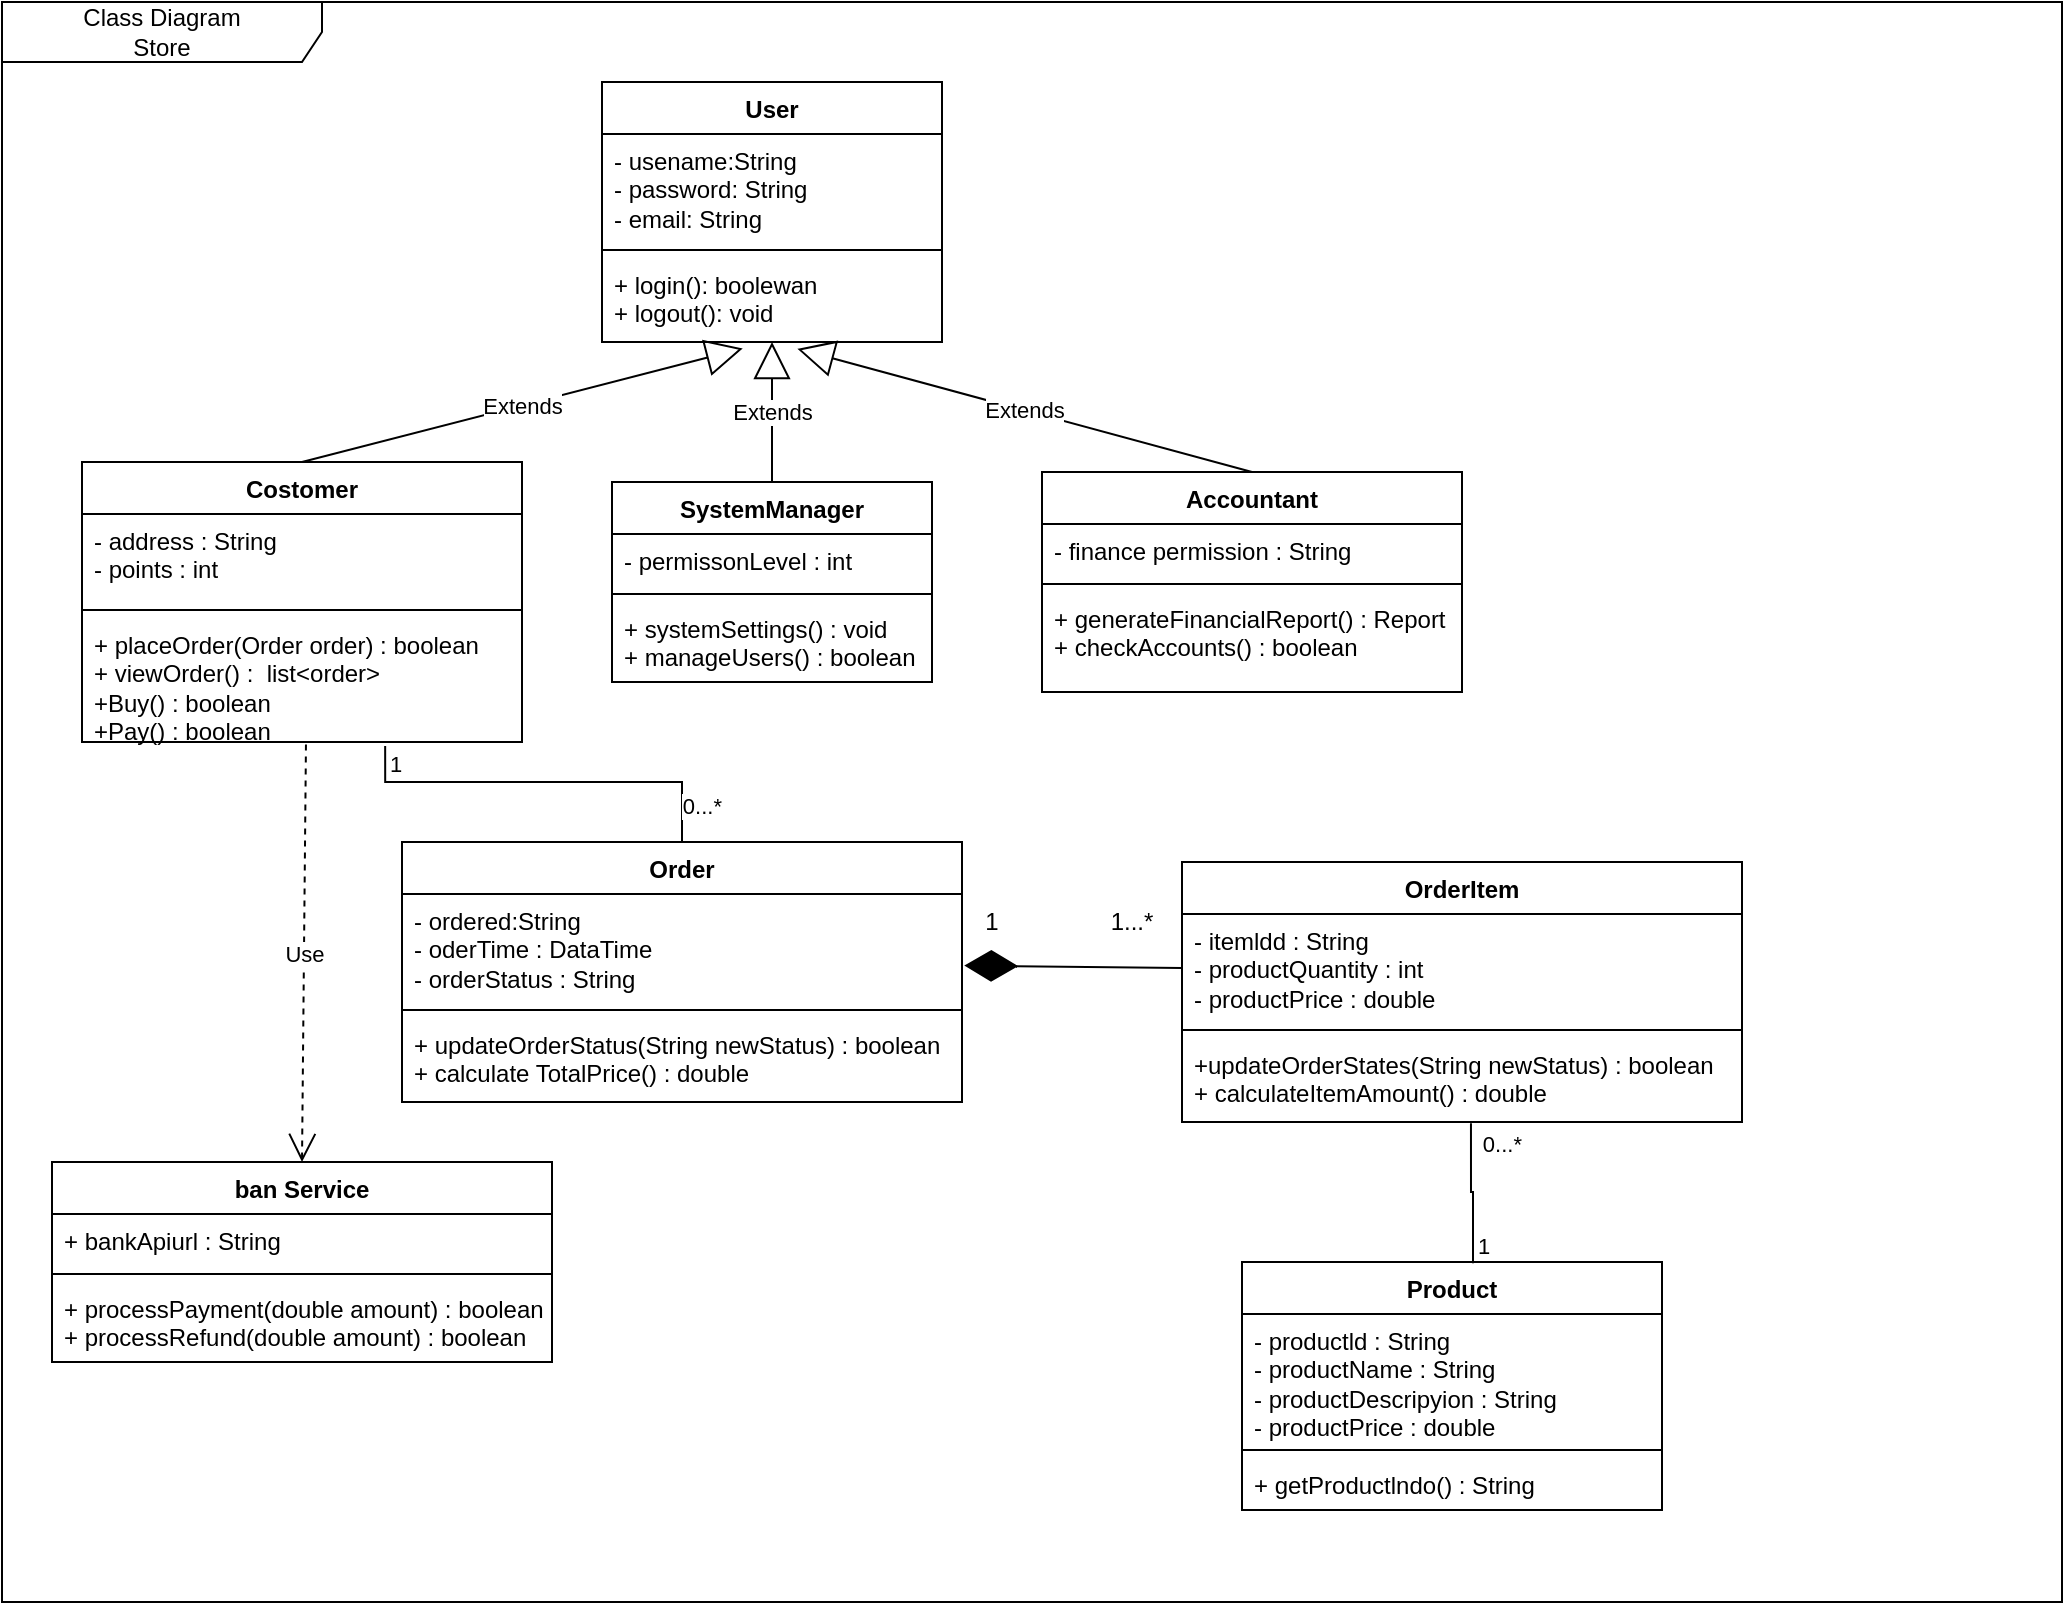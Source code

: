 <mxfile version="27.1.4" pages="4">
  <diagram name="第 1 页" id="aTohZHsUklgikJxpNjcU">
    <mxGraphModel grid="1" page="1" gridSize="10" guides="1" tooltips="1" connect="1" arrows="1" fold="1" pageScale="1" pageWidth="1169" pageHeight="827" math="0" shadow="0">
      <root>
        <mxCell id="0" />
        <mxCell id="1" parent="0" />
        <mxCell id="Jhr1pcyz5DKsm09sehV5-6" value="Costomer&lt;div&gt;&lt;br&gt;&lt;/div&gt;" style="swimlane;fontStyle=1;align=center;verticalAlign=top;childLayout=stackLayout;horizontal=1;startSize=26;horizontalStack=0;resizeParent=1;resizeParentMax=0;resizeLast=0;collapsible=1;marginBottom=0;whiteSpace=wrap;html=1;" parent="1" vertex="1">
          <mxGeometry x="60" y="290" width="220" height="140" as="geometry" />
        </mxCell>
        <mxCell id="Jhr1pcyz5DKsm09sehV5-7" value="- address : String&lt;div&gt;- points : int&amp;nbsp;&lt;/div&gt;" style="text;strokeColor=none;fillColor=none;align=left;verticalAlign=top;spacingLeft=4;spacingRight=4;overflow=hidden;rotatable=0;points=[[0,0.5],[1,0.5]];portConstraint=eastwest;whiteSpace=wrap;html=1;" parent="Jhr1pcyz5DKsm09sehV5-6" vertex="1">
          <mxGeometry y="26" width="220" height="44" as="geometry" />
        </mxCell>
        <mxCell id="Jhr1pcyz5DKsm09sehV5-8" value="" style="line;strokeWidth=1;fillColor=none;align=left;verticalAlign=middle;spacingTop=-1;spacingLeft=3;spacingRight=3;rotatable=0;labelPosition=right;points=[];portConstraint=eastwest;strokeColor=inherit;" parent="Jhr1pcyz5DKsm09sehV5-6" vertex="1">
          <mxGeometry y="70" width="220" height="8" as="geometry" />
        </mxCell>
        <mxCell id="Jhr1pcyz5DKsm09sehV5-9" value="+ placeOrder(Order order) : boolean&lt;div&gt;+ viewOrder() : &amp;nbsp;list&amp;lt;order&amp;gt;&lt;/div&gt;&lt;div&gt;+Buy() : boolean&lt;/div&gt;&lt;div&gt;+Pay() : boolean&lt;/div&gt;" style="text;strokeColor=none;fillColor=none;align=left;verticalAlign=top;spacingLeft=4;spacingRight=4;overflow=hidden;rotatable=0;points=[[0,0.5],[1,0.5]];portConstraint=eastwest;whiteSpace=wrap;html=1;" parent="Jhr1pcyz5DKsm09sehV5-6" vertex="1">
          <mxGeometry y="78" width="220" height="62" as="geometry" />
        </mxCell>
        <mxCell id="Jhr1pcyz5DKsm09sehV5-18" value="Class Diagram&lt;div&gt;Store&lt;/div&gt;" style="shape=umlFrame;whiteSpace=wrap;html=1;pointerEvents=0;recursiveResize=0;container=1;collapsible=0;width=160;" parent="1" vertex="1">
          <mxGeometry x="20" y="60" width="1030" height="800" as="geometry" />
        </mxCell>
        <mxCell id="Jhr1pcyz5DKsm09sehV5-14" value="Accountant" style="swimlane;fontStyle=1;align=center;verticalAlign=top;childLayout=stackLayout;horizontal=1;startSize=26;horizontalStack=0;resizeParent=1;resizeParentMax=0;resizeLast=0;collapsible=1;marginBottom=0;whiteSpace=wrap;html=1;" parent="Jhr1pcyz5DKsm09sehV5-18" vertex="1">
          <mxGeometry x="520" y="235" width="210" height="110" as="geometry" />
        </mxCell>
        <mxCell id="Jhr1pcyz5DKsm09sehV5-15" value="- finance permission : String" style="text;strokeColor=none;fillColor=none;align=left;verticalAlign=top;spacingLeft=4;spacingRight=4;overflow=hidden;rotatable=0;points=[[0,0.5],[1,0.5]];portConstraint=eastwest;whiteSpace=wrap;html=1;" parent="Jhr1pcyz5DKsm09sehV5-14" vertex="1">
          <mxGeometry y="26" width="210" height="26" as="geometry" />
        </mxCell>
        <mxCell id="Jhr1pcyz5DKsm09sehV5-16" value="" style="line;strokeWidth=1;fillColor=none;align=left;verticalAlign=middle;spacingTop=-1;spacingLeft=3;spacingRight=3;rotatable=0;labelPosition=right;points=[];portConstraint=eastwest;strokeColor=inherit;" parent="Jhr1pcyz5DKsm09sehV5-14" vertex="1">
          <mxGeometry y="52" width="210" height="8" as="geometry" />
        </mxCell>
        <mxCell id="Jhr1pcyz5DKsm09sehV5-17" value="+ generateFinancialReport() : Report&lt;div&gt;+ checkAccounts() : boolean&lt;/div&gt;" style="text;strokeColor=none;fillColor=none;align=left;verticalAlign=top;spacingLeft=4;spacingRight=4;overflow=hidden;rotatable=0;points=[[0,0.5],[1,0.5]];portConstraint=eastwest;whiteSpace=wrap;html=1;" parent="Jhr1pcyz5DKsm09sehV5-14" vertex="1">
          <mxGeometry y="60" width="210" height="50" as="geometry" />
        </mxCell>
        <mxCell id="Jhr1pcyz5DKsm09sehV5-10" value="SystemManager&lt;div&gt;&lt;br&gt;&lt;/div&gt;" style="swimlane;fontStyle=1;align=center;verticalAlign=top;childLayout=stackLayout;horizontal=1;startSize=26;horizontalStack=0;resizeParent=1;resizeParentMax=0;resizeLast=0;collapsible=1;marginBottom=0;whiteSpace=wrap;html=1;" parent="Jhr1pcyz5DKsm09sehV5-18" vertex="1">
          <mxGeometry x="305" y="240" width="160" height="100" as="geometry" />
        </mxCell>
        <mxCell id="Jhr1pcyz5DKsm09sehV5-11" value="- permissonLevel : int" style="text;strokeColor=none;fillColor=none;align=left;verticalAlign=top;spacingLeft=4;spacingRight=4;overflow=hidden;rotatable=0;points=[[0,0.5],[1,0.5]];portConstraint=eastwest;whiteSpace=wrap;html=1;" parent="Jhr1pcyz5DKsm09sehV5-10" vertex="1">
          <mxGeometry y="26" width="160" height="26" as="geometry" />
        </mxCell>
        <mxCell id="Jhr1pcyz5DKsm09sehV5-12" value="" style="line;strokeWidth=1;fillColor=none;align=left;verticalAlign=middle;spacingTop=-1;spacingLeft=3;spacingRight=3;rotatable=0;labelPosition=right;points=[];portConstraint=eastwest;strokeColor=inherit;" parent="Jhr1pcyz5DKsm09sehV5-10" vertex="1">
          <mxGeometry y="52" width="160" height="8" as="geometry" />
        </mxCell>
        <mxCell id="Jhr1pcyz5DKsm09sehV5-13" value="+ systemSettings() : void&lt;div&gt;+ manageUsers() : boolean&amp;nbsp;&lt;/div&gt;" style="text;strokeColor=none;fillColor=none;align=left;verticalAlign=top;spacingLeft=4;spacingRight=4;overflow=hidden;rotatable=0;points=[[0,0.5],[1,0.5]];portConstraint=eastwest;whiteSpace=wrap;html=1;" parent="Jhr1pcyz5DKsm09sehV5-10" vertex="1">
          <mxGeometry y="60" width="160" height="40" as="geometry" />
        </mxCell>
        <mxCell id="Jhr1pcyz5DKsm09sehV5-2" value="User" style="swimlane;fontStyle=1;align=center;verticalAlign=top;childLayout=stackLayout;horizontal=1;startSize=26;horizontalStack=0;resizeParent=1;resizeParentMax=0;resizeLast=0;collapsible=1;marginBottom=0;whiteSpace=wrap;html=1;" parent="Jhr1pcyz5DKsm09sehV5-18" vertex="1">
          <mxGeometry x="300" y="40" width="170" height="130" as="geometry" />
        </mxCell>
        <mxCell id="Jhr1pcyz5DKsm09sehV5-3" value="- usename:String&lt;div&gt;- password: String &amp;nbsp;&lt;div&gt;- email: String&lt;/div&gt;&lt;/div&gt;&lt;div&gt;&lt;br&gt;&lt;/div&gt;" style="text;strokeColor=none;fillColor=none;align=left;verticalAlign=top;spacingLeft=4;spacingRight=4;overflow=hidden;rotatable=0;points=[[0,0.5],[1,0.5]];portConstraint=eastwest;whiteSpace=wrap;html=1;" parent="Jhr1pcyz5DKsm09sehV5-2" vertex="1">
          <mxGeometry y="26" width="170" height="54" as="geometry" />
        </mxCell>
        <mxCell id="Jhr1pcyz5DKsm09sehV5-4" value="" style="line;strokeWidth=1;fillColor=none;align=left;verticalAlign=middle;spacingTop=-1;spacingLeft=3;spacingRight=3;rotatable=0;labelPosition=right;points=[];portConstraint=eastwest;strokeColor=inherit;" parent="Jhr1pcyz5DKsm09sehV5-2" vertex="1">
          <mxGeometry y="80" width="170" height="8" as="geometry" />
        </mxCell>
        <mxCell id="Jhr1pcyz5DKsm09sehV5-5" value="+ login(): boolewan&lt;div&gt;+ logout(): void &amp;nbsp;&lt;/div&gt;" style="text;strokeColor=none;fillColor=none;align=left;verticalAlign=top;spacingLeft=4;spacingRight=4;overflow=hidden;rotatable=0;points=[[0,0.5],[1,0.5]];portConstraint=eastwest;whiteSpace=wrap;html=1;" parent="Jhr1pcyz5DKsm09sehV5-2" vertex="1">
          <mxGeometry y="88" width="170" height="42" as="geometry" />
        </mxCell>
        <mxCell id="Jhr1pcyz5DKsm09sehV5-19" value="Extends" style="endArrow=block;endSize=16;endFill=0;html=1;rounded=0;entryX=0.414;entryY=1.078;entryDx=0;entryDy=0;entryPerimeter=0;" parent="Jhr1pcyz5DKsm09sehV5-18" target="Jhr1pcyz5DKsm09sehV5-5" edge="1">
          <mxGeometry width="160" relative="1" as="geometry">
            <mxPoint x="150" y="230" as="sourcePoint" />
            <mxPoint x="310" y="230" as="targetPoint" />
          </mxGeometry>
        </mxCell>
        <mxCell id="Jhr1pcyz5DKsm09sehV5-34" value="Extends" style="endArrow=block;endSize=16;endFill=0;html=1;rounded=0;exitX=0.5;exitY=0;exitDx=0;exitDy=0;" parent="Jhr1pcyz5DKsm09sehV5-18" source="Jhr1pcyz5DKsm09sehV5-10" target="Jhr1pcyz5DKsm09sehV5-5" edge="1">
          <mxGeometry width="160" relative="1" as="geometry">
            <mxPoint x="313" y="240" as="sourcePoint" />
            <mxPoint x="473" y="240" as="targetPoint" />
          </mxGeometry>
        </mxCell>
        <mxCell id="Jhr1pcyz5DKsm09sehV5-35" value="Extends" style="endArrow=block;endSize=16;endFill=0;html=1;rounded=0;entryX=0.557;entryY=1.01;entryDx=0;entryDy=0;entryPerimeter=0;exitX=0.5;exitY=0;exitDx=0;exitDy=0;" parent="Jhr1pcyz5DKsm09sehV5-18" source="Jhr1pcyz5DKsm09sehV5-14" edge="1">
          <mxGeometry width="160" relative="1" as="geometry">
            <mxPoint x="610" y="230" as="sourcePoint" />
            <mxPoint x="397.69" y="173.42" as="targetPoint" />
          </mxGeometry>
        </mxCell>
        <mxCell id="Jhr1pcyz5DKsm09sehV5-36" value="ban Service" style="swimlane;fontStyle=1;align=center;verticalAlign=top;childLayout=stackLayout;horizontal=1;startSize=26;horizontalStack=0;resizeParent=1;resizeParentMax=0;resizeLast=0;collapsible=1;marginBottom=0;whiteSpace=wrap;html=1;" parent="Jhr1pcyz5DKsm09sehV5-18" vertex="1">
          <mxGeometry x="25" y="580" width="250" height="100" as="geometry" />
        </mxCell>
        <mxCell id="Jhr1pcyz5DKsm09sehV5-37" value="+ bankApiurl : String" style="text;strokeColor=none;fillColor=none;align=left;verticalAlign=top;spacingLeft=4;spacingRight=4;overflow=hidden;rotatable=0;points=[[0,0.5],[1,0.5]];portConstraint=eastwest;whiteSpace=wrap;html=1;" parent="Jhr1pcyz5DKsm09sehV5-36" vertex="1">
          <mxGeometry y="26" width="250" height="26" as="geometry" />
        </mxCell>
        <mxCell id="Jhr1pcyz5DKsm09sehV5-38" value="" style="line;strokeWidth=1;fillColor=none;align=left;verticalAlign=middle;spacingTop=-1;spacingLeft=3;spacingRight=3;rotatable=0;labelPosition=right;points=[];portConstraint=eastwest;strokeColor=inherit;" parent="Jhr1pcyz5DKsm09sehV5-36" vertex="1">
          <mxGeometry y="52" width="250" height="8" as="geometry" />
        </mxCell>
        <mxCell id="Jhr1pcyz5DKsm09sehV5-39" value="+ processPayment(double amount) : boolean&lt;div&gt;+ processRefund(double amount) : boolean&lt;/div&gt;" style="text;strokeColor=none;fillColor=none;align=left;verticalAlign=top;spacingLeft=4;spacingRight=4;overflow=hidden;rotatable=0;points=[[0,0.5],[1,0.5]];portConstraint=eastwest;whiteSpace=wrap;html=1;" parent="Jhr1pcyz5DKsm09sehV5-36" vertex="1">
          <mxGeometry y="60" width="250" height="40" as="geometry" />
        </mxCell>
        <mxCell id="Jhr1pcyz5DKsm09sehV5-41" value="Order" style="swimlane;fontStyle=1;align=center;verticalAlign=top;childLayout=stackLayout;horizontal=1;startSize=26;horizontalStack=0;resizeParent=1;resizeParentMax=0;resizeLast=0;collapsible=1;marginBottom=0;whiteSpace=wrap;html=1;" parent="Jhr1pcyz5DKsm09sehV5-18" vertex="1">
          <mxGeometry x="200" y="420" width="280" height="130" as="geometry" />
        </mxCell>
        <mxCell id="Jhr1pcyz5DKsm09sehV5-42" value="- ordered:String&lt;div&gt;- oderTime : DataTime&lt;/div&gt;&lt;div&gt;- orderStatus : String&lt;/div&gt;" style="text;strokeColor=none;fillColor=none;align=left;verticalAlign=top;spacingLeft=4;spacingRight=4;overflow=hidden;rotatable=0;points=[[0,0.5],[1,0.5]];portConstraint=eastwest;whiteSpace=wrap;html=1;" parent="Jhr1pcyz5DKsm09sehV5-41" vertex="1">
          <mxGeometry y="26" width="280" height="54" as="geometry" />
        </mxCell>
        <mxCell id="Jhr1pcyz5DKsm09sehV5-43" value="" style="line;strokeWidth=1;fillColor=none;align=left;verticalAlign=middle;spacingTop=-1;spacingLeft=3;spacingRight=3;rotatable=0;labelPosition=right;points=[];portConstraint=eastwest;strokeColor=inherit;" parent="Jhr1pcyz5DKsm09sehV5-41" vertex="1">
          <mxGeometry y="80" width="280" height="8" as="geometry" />
        </mxCell>
        <mxCell id="Jhr1pcyz5DKsm09sehV5-44" value="+ updateOrderStatus(String newStatus) : boolean&lt;div&gt;+ calculate TotalPrice() : double&lt;/div&gt;" style="text;strokeColor=none;fillColor=none;align=left;verticalAlign=top;spacingLeft=4;spacingRight=4;overflow=hidden;rotatable=0;points=[[0,0.5],[1,0.5]];portConstraint=eastwest;whiteSpace=wrap;html=1;" parent="Jhr1pcyz5DKsm09sehV5-41" vertex="1">
          <mxGeometry y="88" width="280" height="42" as="geometry" />
        </mxCell>
        <mxCell id="Jhr1pcyz5DKsm09sehV5-45" style="edgeStyle=orthogonalEdgeStyle;rounded=0;orthogonalLoop=1;jettySize=auto;html=1;exitX=1;exitY=0.5;exitDx=0;exitDy=0;" parent="Jhr1pcyz5DKsm09sehV5-41" source="Jhr1pcyz5DKsm09sehV5-42" target="Jhr1pcyz5DKsm09sehV5-42" edge="1">
          <mxGeometry relative="1" as="geometry" />
        </mxCell>
        <mxCell id="Jhr1pcyz5DKsm09sehV5-50" value="Product" style="swimlane;fontStyle=1;align=center;verticalAlign=top;childLayout=stackLayout;horizontal=1;startSize=26;horizontalStack=0;resizeParent=1;resizeParentMax=0;resizeLast=0;collapsible=1;marginBottom=0;whiteSpace=wrap;html=1;" parent="Jhr1pcyz5DKsm09sehV5-18" vertex="1">
          <mxGeometry x="620" y="630" width="210" height="124" as="geometry" />
        </mxCell>
        <mxCell id="Jhr1pcyz5DKsm09sehV5-51" value="- productld : String&lt;div&gt;- productName : String&lt;/div&gt;&lt;div&gt;- productDescripyion : String&lt;/div&gt;&lt;div&gt;- productPrice : double&lt;/div&gt;" style="text;strokeColor=none;fillColor=none;align=left;verticalAlign=top;spacingLeft=4;spacingRight=4;overflow=hidden;rotatable=0;points=[[0,0.5],[1,0.5]];portConstraint=eastwest;whiteSpace=wrap;html=1;" parent="Jhr1pcyz5DKsm09sehV5-50" vertex="1">
          <mxGeometry y="26" width="210" height="64" as="geometry" />
        </mxCell>
        <mxCell id="Jhr1pcyz5DKsm09sehV5-52" value="" style="line;strokeWidth=1;fillColor=none;align=left;verticalAlign=middle;spacingTop=-1;spacingLeft=3;spacingRight=3;rotatable=0;labelPosition=right;points=[];portConstraint=eastwest;strokeColor=inherit;" parent="Jhr1pcyz5DKsm09sehV5-50" vertex="1">
          <mxGeometry y="90" width="210" height="8" as="geometry" />
        </mxCell>
        <mxCell id="Jhr1pcyz5DKsm09sehV5-53" value="+ getProductlndo() : String" style="text;strokeColor=none;fillColor=none;align=left;verticalAlign=top;spacingLeft=4;spacingRight=4;overflow=hidden;rotatable=0;points=[[0,0.5],[1,0.5]];portConstraint=eastwest;whiteSpace=wrap;html=1;" parent="Jhr1pcyz5DKsm09sehV5-50" vertex="1">
          <mxGeometry y="98" width="210" height="26" as="geometry" />
        </mxCell>
        <mxCell id="Jhr1pcyz5DKsm09sehV5-62" value="1" style="text;html=1;align=center;verticalAlign=middle;whiteSpace=wrap;rounded=0;" parent="Jhr1pcyz5DKsm09sehV5-18" vertex="1">
          <mxGeometry x="480" y="450" width="30" height="20" as="geometry" />
        </mxCell>
        <mxCell id="Jhr1pcyz5DKsm09sehV5-64" value="1...*" style="text;html=1;align=center;verticalAlign=middle;whiteSpace=wrap;rounded=0;" parent="Jhr1pcyz5DKsm09sehV5-18" vertex="1">
          <mxGeometry x="540" y="450" width="50" height="20" as="geometry" />
        </mxCell>
        <mxCell id="Jhr1pcyz5DKsm09sehV5-40" value="Use" style="endArrow=open;endSize=12;dashed=1;html=1;rounded=0;exitX=0.509;exitY=1.02;exitDx=0;exitDy=0;exitPerimeter=0;entryX=0.5;entryY=0;entryDx=0;entryDy=0;" parent="1" source="Jhr1pcyz5DKsm09sehV5-9" target="Jhr1pcyz5DKsm09sehV5-36" edge="1">
          <mxGeometry width="160" relative="1" as="geometry">
            <mxPoint x="130" y="450" as="sourcePoint" />
            <mxPoint x="290" y="450" as="targetPoint" />
          </mxGeometry>
        </mxCell>
        <mxCell id="Jhr1pcyz5DKsm09sehV5-46" value="OrderItem" style="swimlane;fontStyle=1;align=center;verticalAlign=top;childLayout=stackLayout;horizontal=1;startSize=26;horizontalStack=0;resizeParent=1;resizeParentMax=0;resizeLast=0;collapsible=1;marginBottom=0;whiteSpace=wrap;html=1;" parent="1" vertex="1">
          <mxGeometry x="610" y="490" width="280" height="130" as="geometry" />
        </mxCell>
        <mxCell id="Jhr1pcyz5DKsm09sehV5-47" value="- itemldd : String&lt;div&gt;- productQuantity : int&lt;/div&gt;&lt;div&gt;- productPrice : double&lt;/div&gt;" style="text;strokeColor=none;fillColor=none;align=left;verticalAlign=top;spacingLeft=4;spacingRight=4;overflow=hidden;rotatable=0;points=[[0,0.5],[1,0.5]];portConstraint=eastwest;whiteSpace=wrap;html=1;" parent="Jhr1pcyz5DKsm09sehV5-46" vertex="1">
          <mxGeometry y="26" width="280" height="54" as="geometry" />
        </mxCell>
        <mxCell id="Jhr1pcyz5DKsm09sehV5-48" value="" style="line;strokeWidth=1;fillColor=none;align=left;verticalAlign=middle;spacingTop=-1;spacingLeft=3;spacingRight=3;rotatable=0;labelPosition=right;points=[];portConstraint=eastwest;strokeColor=inherit;" parent="Jhr1pcyz5DKsm09sehV5-46" vertex="1">
          <mxGeometry y="80" width="280" height="8" as="geometry" />
        </mxCell>
        <mxCell id="Jhr1pcyz5DKsm09sehV5-49" value="+updateOrderStates(String newStatus) : boolean&lt;div&gt;+ calculateItemAmount() : double&lt;/div&gt;" style="text;strokeColor=none;fillColor=none;align=left;verticalAlign=top;spacingLeft=4;spacingRight=4;overflow=hidden;rotatable=0;points=[[0,0.5],[1,0.5]];portConstraint=eastwest;whiteSpace=wrap;html=1;" parent="Jhr1pcyz5DKsm09sehV5-46" vertex="1">
          <mxGeometry y="88" width="280" height="42" as="geometry" />
        </mxCell>
        <mxCell id="Jhr1pcyz5DKsm09sehV5-54" value="" style="endArrow=none;html=1;edgeStyle=orthogonalEdgeStyle;rounded=0;exitX=0.689;exitY=1.032;exitDx=0;exitDy=0;exitPerimeter=0;entryX=0.5;entryY=0;entryDx=0;entryDy=0;" parent="1" source="Jhr1pcyz5DKsm09sehV5-9" target="Jhr1pcyz5DKsm09sehV5-41" edge="1">
          <mxGeometry relative="1" as="geometry">
            <mxPoint x="770" y="740" as="sourcePoint" />
            <mxPoint x="930" y="740" as="targetPoint" />
            <Array as="points">
              <mxPoint x="212" y="450" />
              <mxPoint x="360" y="450" />
            </Array>
          </mxGeometry>
        </mxCell>
        <mxCell id="Jhr1pcyz5DKsm09sehV5-55" value="1" style="edgeLabel;resizable=0;html=1;align=left;verticalAlign=bottom;" parent="Jhr1pcyz5DKsm09sehV5-54" connectable="0" vertex="1">
          <mxGeometry x="-1" relative="1" as="geometry">
            <mxPoint y="18" as="offset" />
          </mxGeometry>
        </mxCell>
        <mxCell id="Jhr1pcyz5DKsm09sehV5-56" value="0...*" style="edgeLabel;resizable=0;html=1;align=right;verticalAlign=bottom;" parent="Jhr1pcyz5DKsm09sehV5-54" connectable="0" vertex="1">
          <mxGeometry x="1" relative="1" as="geometry">
            <mxPoint x="20" y="-10" as="offset" />
          </mxGeometry>
        </mxCell>
        <mxCell id="Jhr1pcyz5DKsm09sehV5-57" value="" style="endArrow=none;html=1;edgeStyle=orthogonalEdgeStyle;rounded=0;entryX=0.516;entryY=1.016;entryDx=0;entryDy=0;entryPerimeter=0;exitX=0.55;exitY=0.005;exitDx=0;exitDy=0;exitPerimeter=0;" parent="1" source="Jhr1pcyz5DKsm09sehV5-50" target="Jhr1pcyz5DKsm09sehV5-49" edge="1">
          <mxGeometry relative="1" as="geometry">
            <mxPoint x="460" y="570" as="sourcePoint" />
            <mxPoint x="620" y="570" as="targetPoint" />
          </mxGeometry>
        </mxCell>
        <mxCell id="Jhr1pcyz5DKsm09sehV5-58" value="1" style="edgeLabel;resizable=0;html=1;align=left;verticalAlign=bottom;" parent="Jhr1pcyz5DKsm09sehV5-57" connectable="0" vertex="1">
          <mxGeometry x="-1" relative="1" as="geometry" />
        </mxCell>
        <mxCell id="Jhr1pcyz5DKsm09sehV5-59" value="0...*" style="edgeLabel;resizable=0;html=1;align=right;verticalAlign=bottom;" parent="Jhr1pcyz5DKsm09sehV5-57" connectable="0" vertex="1">
          <mxGeometry x="1" relative="1" as="geometry">
            <mxPoint x="26" y="19" as="offset" />
          </mxGeometry>
        </mxCell>
        <mxCell id="Jhr1pcyz5DKsm09sehV5-60" value="" style="endArrow=diamondThin;endFill=1;endSize=24;html=1;rounded=0;entryX=1.004;entryY=0.663;entryDx=0;entryDy=0;entryPerimeter=0;exitX=0;exitY=0.5;exitDx=0;exitDy=0;" parent="1" source="Jhr1pcyz5DKsm09sehV5-47" target="Jhr1pcyz5DKsm09sehV5-42" edge="1">
          <mxGeometry width="160" relative="1" as="geometry">
            <mxPoint x="460" y="570" as="sourcePoint" />
            <mxPoint x="620" y="570" as="targetPoint" />
          </mxGeometry>
        </mxCell>
      </root>
    </mxGraphModel>
  </diagram>
  <diagram id="CVC6cb_pl0XpDZjPawz9" name="第 2 页">
    <mxGraphModel dx="2909" dy="1991" grid="1" gridSize="10" guides="1" tooltips="1" connect="1" arrows="1" fold="1" page="1" pageScale="1" pageWidth="827" pageHeight="1169" background="#ffffff" math="0" shadow="0">
      <root>
        <mxCell id="0" />
        <mxCell id="1" parent="0" />
        <mxCell id="-6yrlaq6HRwVSFDH9mBa-1" value="&lt;div&gt;&lt;br&gt;&lt;/div&gt;Activity review sequence diagram" style="shape=umlFrame;whiteSpace=wrap;html=1;pointerEvents=0;recursiveResize=0;container=1;collapsible=0;width=206;height=30;swimlaneFillColor=default;" parent="1" vertex="1">
          <mxGeometry x="24" y="20" width="696" height="960" as="geometry" />
        </mxCell>
        <mxCell id="-6yrlaq6HRwVSFDH9mBa-8" value="Auditor" style="shape=umlLifeline;perimeter=lifelinePerimeter;whiteSpace=wrap;html=1;container=1;dropTarget=0;collapsible=0;recursiveResize=0;outlineConnect=0;portConstraint=eastwest;newEdgeStyle={&quot;edgeStyle&quot;:&quot;elbowEdgeStyle&quot;,&quot;elbow&quot;:&quot;vertical&quot;,&quot;curved&quot;:0,&quot;rounded&quot;:0};" parent="-6yrlaq6HRwVSFDH9mBa-1" vertex="1">
          <mxGeometry x="46" y="60" width="100" height="860" as="geometry" />
        </mxCell>
        <mxCell id="-6yrlaq6HRwVSFDH9mBa-29" value="" style="html=1;points=[[0,0,0,0,5],[0,1,0,0,-5],[1,0,0,0,5],[1,1,0,0,-5]];perimeter=orthogonalPerimeter;outlineConnect=0;targetShapes=umlLifeline;portConstraint=eastwest;newEdgeStyle={&quot;curved&quot;:0,&quot;rounded&quot;:0};" parent="-6yrlaq6HRwVSFDH9mBa-8" vertex="1">
          <mxGeometry x="45" y="80" width="10" height="210" as="geometry" />
        </mxCell>
        <mxCell id="-6yrlaq6HRwVSFDH9mBa-9" value="Activity" style="shape=umlLifeline;perimeter=lifelinePerimeter;whiteSpace=wrap;html=1;container=1;dropTarget=0;collapsible=0;recursiveResize=0;outlineConnect=0;portConstraint=eastwest;newEdgeStyle={&quot;edgeStyle&quot;:&quot;elbowEdgeStyle&quot;,&quot;elbow&quot;:&quot;vertical&quot;,&quot;curved&quot;:0,&quot;rounded&quot;:0};" parent="-6yrlaq6HRwVSFDH9mBa-1" vertex="1">
          <mxGeometry x="176" y="60" width="100" height="850" as="geometry" />
        </mxCell>
        <mxCell id="-6yrlaq6HRwVSFDH9mBa-18" value="" style="html=1;points=[[0,0,0,0,5],[0,1,0,0,-5],[1,0,0,0,5],[1,1,0,0,-5]];perimeter=orthogonalPerimeter;outlineConnect=0;targetShapes=umlLifeline;portConstraint=eastwest;newEdgeStyle={&quot;curved&quot;:0,&quot;rounded&quot;:0};" parent="-6yrlaq6HRwVSFDH9mBa-9" vertex="1">
          <mxGeometry x="45" y="70" width="10" height="170" as="geometry" />
        </mxCell>
        <mxCell id="-6yrlaq6HRwVSFDH9mBa-41" value="" style="html=1;points=[[0,0,0,0,5],[0,1,0,0,-5],[1,0,0,0,5],[1,1,0,0,-5]];perimeter=orthogonalPerimeter;outlineConnect=0;targetShapes=umlLifeline;portConstraint=eastwest;newEdgeStyle={&quot;curved&quot;:0,&quot;rounded&quot;:0};" parent="-6yrlaq6HRwVSFDH9mBa-9" vertex="1">
          <mxGeometry x="45" y="350" width="10" height="130" as="geometry" />
        </mxCell>
        <mxCell id="-6yrlaq6HRwVSFDH9mBa-57" value="" style="html=1;points=[[0,0,0,0,5],[0,1,0,0,-5],[1,0,0,0,5],[1,1,0,0,-5]];perimeter=orthogonalPerimeter;outlineConnect=0;targetShapes=umlLifeline;portConstraint=eastwest;newEdgeStyle={&quot;curved&quot;:0,&quot;rounded&quot;:0};" parent="-6yrlaq6HRwVSFDH9mBa-9" vertex="1">
          <mxGeometry x="45" y="530" width="10" height="110" as="geometry" />
        </mxCell>
        <mxCell id="-6yrlaq6HRwVSFDH9mBa-67" value="&lt;br&gt;&lt;span style=&quot;caret-color: rgba(0, 0, 0, 0); color: rgba(0, 0, 0, 0); font-family: monospace; font-size: 0px; text-align: start;&quot;&gt;3CmxGraphModel%3E%3Croot%3E%3CmxCell%20id%3D%220%22%2F%3E%3CmxCell%20id%3D%221%22%20parent%3D%220%22%2F%3E%3CmxCell%20id%3D%222%22%20value%3D%22%22%20style%3D%22html%3D1%3Bpoints%3D%5B%5B0%2C0%2C0%2C0%2C5%5D%2C%5B0%2C1%2C0%2C0%2C-5%5D%2C%5B1%2C0%2C0%2C0%2C5%5D%2C%5B1%2C1%2C0%2C0%2C-5%5D%5D%3Bperimeter%3DorthogonalPerimeter%3BoutlineConnect%3D0%3BtargetShapes%3DumlLifeline%3BportConstraint%3Deastwest%3BnewEdgeStyle%3D%7B%26quot%3Bcurved%26quot%3B%3A0%2C%26quot%3Brounded%26quot%3B%3A0%7D%3B%22%20vertex%3D%221%22%20parent%3D%221%22%3E%3CmxGeometry%20x%3D%22635%22%20y%3D%22690%22%20width%3D%2210%22%20height%3D%2236.5%22%20as%3D%22geometry%22%2F%3E%3C%2FmxCell%3E%3C%2Froot%3E%3C%2FmxGraphModel%3&lt;/span&gt;" style="html=1;points=[[0,0,0,0,5],[0,1,0,0,-5],[1,0,0,0,5],[1,1,0,0,-5]];perimeter=orthogonalPerimeter;outlineConnect=0;targetShapes=umlLifeline;portConstraint=eastwest;newEdgeStyle={&quot;curved&quot;:0,&quot;rounded&quot;:0};" parent="-6yrlaq6HRwVSFDH9mBa-9" vertex="1">
          <mxGeometry x="45" y="680" width="10" height="60" as="geometry" />
        </mxCell>
        <mxCell id="-6yrlaq6HRwVSFDH9mBa-12" value="Organize" style="shape=umlLifeline;perimeter=lifelinePerimeter;whiteSpace=wrap;html=1;container=1;dropTarget=0;collapsible=0;recursiveResize=0;outlineConnect=0;portConstraint=eastwest;newEdgeStyle={&quot;edgeStyle&quot;:&quot;elbowEdgeStyle&quot;,&quot;elbow&quot;:&quot;vertical&quot;,&quot;curved&quot;:0,&quot;rounded&quot;:0};" parent="-6yrlaq6HRwVSFDH9mBa-1" vertex="1">
          <mxGeometry x="566" y="60" width="100" height="840" as="geometry" />
        </mxCell>
        <mxCell id="-6yrlaq6HRwVSFDH9mBa-19" value="" style="html=1;points=[[0,0,0,0,5],[0,1,0,0,-5],[1,0,0,0,5],[1,1,0,0,-5]];perimeter=orthogonalPerimeter;outlineConnect=0;targetShapes=umlLifeline;portConstraint=eastwest;newEdgeStyle={&quot;curved&quot;:0,&quot;rounded&quot;:0};" parent="-6yrlaq6HRwVSFDH9mBa-12" vertex="1">
          <mxGeometry x="45" y="110" width="10" height="70" as="geometry" />
        </mxCell>
        <mxCell id="-6yrlaq6HRwVSFDH9mBa-10" value="Review" style="shape=umlLifeline;perimeter=lifelinePerimeter;whiteSpace=wrap;html=1;container=1;dropTarget=0;collapsible=0;recursiveResize=0;outlineConnect=0;portConstraint=eastwest;newEdgeStyle={&quot;edgeStyle&quot;:&quot;elbowEdgeStyle&quot;,&quot;elbow&quot;:&quot;vertical&quot;,&quot;curved&quot;:0,&quot;rounded&quot;:0};" parent="-6yrlaq6HRwVSFDH9mBa-1" vertex="1">
          <mxGeometry x="306" y="60" width="100" height="850" as="geometry" />
        </mxCell>
        <mxCell id="-6yrlaq6HRwVSFDH9mBa-33" value="" style="html=1;points=[[0,0,0,0,5],[0,1,0,0,-5],[1,0,0,0,5],[1,1,0,0,-5]];perimeter=orthogonalPerimeter;outlineConnect=0;targetShapes=umlLifeline;portConstraint=eastwest;newEdgeStyle={&quot;curved&quot;:0,&quot;rounded&quot;:0};" parent="-6yrlaq6HRwVSFDH9mBa-10" vertex="1">
          <mxGeometry x="45" y="260" width="10" height="130" as="geometry" />
        </mxCell>
        <mxCell id="-6yrlaq6HRwVSFDH9mBa-11" value="Database" style="shape=umlLifeline;perimeter=lifelinePerimeter;whiteSpace=wrap;html=1;container=1;dropTarget=0;collapsible=0;recursiveResize=0;outlineConnect=0;portConstraint=eastwest;newEdgeStyle={&quot;edgeStyle&quot;:&quot;elbowEdgeStyle&quot;,&quot;elbow&quot;:&quot;vertical&quot;,&quot;curved&quot;:0,&quot;rounded&quot;:0};" parent="-6yrlaq6HRwVSFDH9mBa-1" vertex="1">
          <mxGeometry x="436" y="60" width="100" height="860" as="geometry" />
        </mxCell>
        <mxCell id="-6yrlaq6HRwVSFDH9mBa-23" value="" style="html=1;points=[[0,0,0,0,5],[0,1,0,0,-5],[1,0,0,0,5],[1,1,0,0,-5]];perimeter=orthogonalPerimeter;outlineConnect=0;targetShapes=umlLifeline;portConstraint=eastwest;newEdgeStyle={&quot;curved&quot;:0,&quot;rounded&quot;:0};" parent="-6yrlaq6HRwVSFDH9mBa-11" vertex="1">
          <mxGeometry x="45" y="110" width="10" height="70" as="geometry" />
        </mxCell>
        <mxCell id="-6yrlaq6HRwVSFDH9mBa-36" value="" style="html=1;points=[[0,0,0,0,5],[0,1,0,0,-5],[1,0,0,0,5],[1,1,0,0,-5]];perimeter=orthogonalPerimeter;outlineConnect=0;targetShapes=umlLifeline;portConstraint=eastwest;newEdgeStyle={&quot;curved&quot;:0,&quot;rounded&quot;:0};" parent="-6yrlaq6HRwVSFDH9mBa-11" vertex="1">
          <mxGeometry x="45" y="280" width="10" height="70" as="geometry" />
        </mxCell>
        <mxCell id="-6yrlaq6HRwVSFDH9mBa-44" value="" style="html=1;points=[[0,0,0,0,5],[0,1,0,0,-5],[1,0,0,0,5],[1,1,0,0,-5]];perimeter=orthogonalPerimeter;outlineConnect=0;targetShapes=umlLifeline;portConstraint=eastwest;newEdgeStyle={&quot;curved&quot;:0,&quot;rounded&quot;:0};" parent="-6yrlaq6HRwVSFDH9mBa-11" vertex="1">
          <mxGeometry x="45" y="400" width="10" height="70" as="geometry" />
        </mxCell>
        <mxCell id="-6yrlaq6HRwVSFDH9mBa-56" value="" style="html=1;points=[[0,0,0,0,5],[0,1,0,0,-5],[1,0,0,0,5],[1,1,0,0,-5]];perimeter=orthogonalPerimeter;outlineConnect=0;targetShapes=umlLifeline;portConstraint=eastwest;newEdgeStyle={&quot;curved&quot;:0,&quot;rounded&quot;:0};" parent="-6yrlaq6HRwVSFDH9mBa-11" vertex="1">
          <mxGeometry x="45" y="530" width="10" height="70" as="geometry" />
        </mxCell>
        <mxCell id="-6yrlaq6HRwVSFDH9mBa-20" value="" style="endArrow=classic;html=1;rounded=0;fontSize=12;startSize=8;endSize=8;curved=1;" parent="-6yrlaq6HRwVSFDH9mBa-1" source="-6yrlaq6HRwVSFDH9mBa-29" edge="1">
          <mxGeometry width="50" height="50" relative="1" as="geometry">
            <mxPoint x="106" y="150" as="sourcePoint" />
            <mxPoint x="221" y="150" as="targetPoint" />
            <Array as="points" />
          </mxGeometry>
        </mxCell>
        <mxCell id="-6yrlaq6HRwVSFDH9mBa-22" value="&lt;font style=&quot;font-size: 9px;&quot;&gt;获取待审核活动列表&lt;/font&gt;" style="text;html=1;align=center;verticalAlign=middle;whiteSpace=wrap;rounded=0;" parent="-6yrlaq6HRwVSFDH9mBa-1" vertex="1">
          <mxGeometry x="116" y="120" width="84" height="30" as="geometry" />
        </mxCell>
        <mxCell id="-6yrlaq6HRwVSFDH9mBa-24" value="" style="endArrow=classic;html=1;rounded=0;fontSize=12;startSize=8;endSize=8;curved=1;" parent="-6yrlaq6HRwVSFDH9mBa-1" edge="1">
          <mxGeometry width="50" height="50" relative="1" as="geometry">
            <mxPoint x="231" y="180" as="sourcePoint" />
            <mxPoint x="481" y="180" as="targetPoint" />
          </mxGeometry>
        </mxCell>
        <mxCell id="-6yrlaq6HRwVSFDH9mBa-25" value="&lt;span style=&quot;font-size: 9px;&quot;&gt;查询待审核活动&lt;/span&gt;" style="text;html=1;align=center;verticalAlign=middle;whiteSpace=wrap;rounded=0;" parent="-6yrlaq6HRwVSFDH9mBa-1" vertex="1">
          <mxGeometry x="306" y="150" width="84" height="30" as="geometry" />
        </mxCell>
        <mxCell id="-6yrlaq6HRwVSFDH9mBa-26" value="" style="endArrow=classic;html=1;rounded=0;fontSize=12;startSize=8;endSize=8;curved=1;" parent="-6yrlaq6HRwVSFDH9mBa-1" source="-6yrlaq6HRwVSFDH9mBa-23" edge="1">
          <mxGeometry width="50" height="50" relative="1" as="geometry">
            <mxPoint x="476" y="230" as="sourcePoint" />
            <mxPoint x="228.75" y="230" as="targetPoint" />
          </mxGeometry>
        </mxCell>
        <mxCell id="-6yrlaq6HRwVSFDH9mBa-27" value="&lt;span style=&quot;font-size: 9px;&quot;&gt;返回待审核活动列表&lt;/span&gt;" style="text;html=1;align=center;verticalAlign=middle;whiteSpace=wrap;rounded=0;" parent="-6yrlaq6HRwVSFDH9mBa-1" vertex="1">
          <mxGeometry x="306" y="200" width="84" height="30" as="geometry" />
        </mxCell>
        <mxCell id="-6yrlaq6HRwVSFDH9mBa-28" value="" style="endArrow=classic;html=1;rounded=0;fontSize=12;startSize=8;endSize=8;curved=1;" parent="-6yrlaq6HRwVSFDH9mBa-1" edge="1">
          <mxGeometry width="50" height="50" relative="1" as="geometry">
            <mxPoint x="221" y="250" as="sourcePoint" />
            <mxPoint x="101" y="250" as="targetPoint" />
          </mxGeometry>
        </mxCell>
        <mxCell id="-6yrlaq6HRwVSFDH9mBa-30" value="&lt;span style=&quot;font-size: 9px;&quot;&gt;展示待审核活动列表&lt;/span&gt;" style="text;html=1;align=center;verticalAlign=middle;whiteSpace=wrap;rounded=0;" parent="-6yrlaq6HRwVSFDH9mBa-1" vertex="1">
          <mxGeometry x="119" y="222" width="84" height="30" as="geometry" />
        </mxCell>
        <mxCell id="-6yrlaq6HRwVSFDH9mBa-31" value="" style="endArrow=classic;html=1;rounded=0;fontSize=12;startSize=8;endSize=8;curved=1;" parent="-6yrlaq6HRwVSFDH9mBa-1" source="-6yrlaq6HRwVSFDH9mBa-29" target="-6yrlaq6HRwVSFDH9mBa-18" edge="1">
          <mxGeometry width="50" height="50" relative="1" as="geometry">
            <mxPoint x="106" y="280" as="sourcePoint" />
            <mxPoint x="216" y="280" as="targetPoint" />
            <Array as="points">
              <mxPoint x="156" y="280" />
            </Array>
          </mxGeometry>
        </mxCell>
        <mxCell id="-6yrlaq6HRwVSFDH9mBa-32" value="&lt;span style=&quot;font-size: 9px;&quot;&gt;选择活动进行审核&lt;/span&gt;" style="text;html=1;align=center;verticalAlign=middle;whiteSpace=wrap;rounded=0;" parent="-6yrlaq6HRwVSFDH9mBa-1" vertex="1">
          <mxGeometry x="116" y="250" width="84" height="30" as="geometry" />
        </mxCell>
        <mxCell id="-6yrlaq6HRwVSFDH9mBa-34" value="" style="endArrow=classic;html=1;rounded=0;fontSize=12;startSize=8;endSize=8;curved=1;" parent="-6yrlaq6HRwVSFDH9mBa-1" target="-6yrlaq6HRwVSFDH9mBa-33" edge="1">
          <mxGeometry width="50" height="50" relative="1" as="geometry">
            <mxPoint x="95.781" y="335" as="sourcePoint" />
            <mxPoint x="356.21" y="335" as="targetPoint" />
          </mxGeometry>
        </mxCell>
        <mxCell id="-6yrlaq6HRwVSFDH9mBa-35" value="&lt;span style=&quot;font-size: 9px;&quot;&gt;创建审核记录&lt;/span&gt;" style="text;html=1;align=center;verticalAlign=middle;whiteSpace=wrap;rounded=0;" parent="-6yrlaq6HRwVSFDH9mBa-1" vertex="1">
          <mxGeometry x="184" y="310" width="84" height="30" as="geometry" />
        </mxCell>
        <mxCell id="-6yrlaq6HRwVSFDH9mBa-37" value="" style="endArrow=classic;html=1;rounded=0;fontSize=12;startSize=8;endSize=8;curved=1;" parent="-6yrlaq6HRwVSFDH9mBa-1" source="-6yrlaq6HRwVSFDH9mBa-33" edge="1">
          <mxGeometry width="50" height="50" relative="1" as="geometry">
            <mxPoint x="366" y="360" as="sourcePoint" />
            <mxPoint x="481" y="360" as="targetPoint" />
          </mxGeometry>
        </mxCell>
        <mxCell id="-6yrlaq6HRwVSFDH9mBa-38" value="&lt;span style=&quot;font-size: 9px;&quot;&gt;保存审核记录&lt;/span&gt;" style="text;html=1;align=center;verticalAlign=middle;whiteSpace=wrap;rounded=0;" parent="-6yrlaq6HRwVSFDH9mBa-1" vertex="1">
          <mxGeometry x="376" y="330" width="84" height="30" as="geometry" />
        </mxCell>
        <mxCell id="-6yrlaq6HRwVSFDH9mBa-39" value="" style="endArrow=classic;html=1;rounded=0;fontSize=12;startSize=8;endSize=8;curved=1;" parent="-6yrlaq6HRwVSFDH9mBa-1" target="-6yrlaq6HRwVSFDH9mBa-33" edge="1">
          <mxGeometry width="50" height="50" relative="1" as="geometry">
            <mxPoint x="480.25" y="390" as="sourcePoint" />
            <mxPoint x="366" y="390" as="targetPoint" />
          </mxGeometry>
        </mxCell>
        <mxCell id="-6yrlaq6HRwVSFDH9mBa-40" value="&lt;span style=&quot;font-size: 9px;&quot;&gt;返回保存成功&lt;/span&gt;" style="text;html=1;align=center;verticalAlign=middle;whiteSpace=wrap;rounded=0;" parent="-6yrlaq6HRwVSFDH9mBa-1" vertex="1">
          <mxGeometry x="376" y="360" width="84" height="30" as="geometry" />
        </mxCell>
        <mxCell id="-6yrlaq6HRwVSFDH9mBa-42" value="" style="endArrow=classic;html=1;rounded=0;fontSize=12;startSize=8;endSize=8;curved=1;" parent="-6yrlaq6HRwVSFDH9mBa-1" target="-6yrlaq6HRwVSFDH9mBa-41" edge="1">
          <mxGeometry width="50" height="50" relative="1" as="geometry">
            <mxPoint x="350.5" y="430" as="sourcePoint" />
            <mxPoint x="236" y="430" as="targetPoint" />
          </mxGeometry>
        </mxCell>
        <mxCell id="-6yrlaq6HRwVSFDH9mBa-43" value="&lt;span style=&quot;font-size: 9px;&quot;&gt;更新活动审核状态&lt;/span&gt;" style="text;html=1;align=center;verticalAlign=middle;whiteSpace=wrap;rounded=0;" parent="-6yrlaq6HRwVSFDH9mBa-1" vertex="1">
          <mxGeometry x="246" y="400" width="84" height="30" as="geometry" />
        </mxCell>
        <mxCell id="-6yrlaq6HRwVSFDH9mBa-45" value="" style="endArrow=classic;html=1;rounded=0;fontSize=12;startSize=8;endSize=8;curved=1;" parent="-6yrlaq6HRwVSFDH9mBa-1" edge="1">
          <mxGeometry width="50" height="50" relative="1" as="geometry">
            <mxPoint x="228.75" y="480" as="sourcePoint" />
            <mxPoint x="483.25" y="480" as="targetPoint" />
          </mxGeometry>
        </mxCell>
        <mxCell id="-6yrlaq6HRwVSFDH9mBa-46" value="&lt;span style=&quot;font-size: 9px;&quot;&gt;更新活动状态&lt;/span&gt;" style="text;html=1;align=center;verticalAlign=middle;whiteSpace=wrap;rounded=0;" parent="-6yrlaq6HRwVSFDH9mBa-1" vertex="1">
          <mxGeometry x="314" y="450" width="84" height="30" as="geometry" />
        </mxCell>
        <mxCell id="-6yrlaq6HRwVSFDH9mBa-47" value="" style="endArrow=classic;html=1;rounded=0;fontSize=12;startSize=8;endSize=8;curved=1;" parent="-6yrlaq6HRwVSFDH9mBa-1" edge="1">
          <mxGeometry width="50" height="50" relative="1" as="geometry">
            <mxPoint x="481" y="520" as="sourcePoint" />
            <mxPoint x="231" y="520" as="targetPoint" />
          </mxGeometry>
        </mxCell>
        <mxCell id="-6yrlaq6HRwVSFDH9mBa-48" value="&lt;span style=&quot;font-size: 9px;&quot;&gt;返回更新成功&lt;/span&gt;" style="text;html=1;align=center;verticalAlign=middle;whiteSpace=wrap;rounded=0;" parent="-6yrlaq6HRwVSFDH9mBa-1" vertex="1">
          <mxGeometry x="314" y="490" width="84" height="30" as="geometry" />
        </mxCell>
        <mxCell id="-6yrlaq6HRwVSFDH9mBa-50" value="alt" style="shape=umlFrame;whiteSpace=wrap;html=1;pointerEvents=0;recursiveResize=0;container=1;collapsible=0;width=45;height=23;" parent="-6yrlaq6HRwVSFDH9mBa-1" vertex="1">
          <mxGeometry x="198" y="560" width="440" height="253" as="geometry" />
        </mxCell>
        <mxCell id="-6yrlaq6HRwVSFDH9mBa-51" value="[审核通过]" style="text;html=1;" parent="-6yrlaq6HRwVSFDH9mBa-50" vertex="1">
          <mxGeometry width="100" height="20" relative="1" as="geometry">
            <mxPoint x="188" as="offset" />
          </mxGeometry>
        </mxCell>
        <mxCell id="-6yrlaq6HRwVSFDH9mBa-52" value="" style="line;strokeWidth=1;dashed=1;labelPosition=center;verticalLabelPosition=bottom;align=left;verticalAlign=top;spacingLeft=20;spacingTop=15;html=1;whiteSpace=wrap;" parent="-6yrlaq6HRwVSFDH9mBa-50" vertex="1">
          <mxGeometry y="150" width="440" height="10" as="geometry" />
        </mxCell>
        <mxCell id="-6yrlaq6HRwVSFDH9mBa-55" value="[审核不通过]" style="text;html=1;" parent="-6yrlaq6HRwVSFDH9mBa-50" vertex="1">
          <mxGeometry x="188.0" y="160" width="100" height="20" as="geometry" />
        </mxCell>
        <mxCell id="-6yrlaq6HRwVSFDH9mBa-58" value="" style="endArrow=classic;html=1;rounded=0;fontSize=12;startSize=8;endSize=8;curved=1;" parent="-6yrlaq6HRwVSFDH9mBa-50" edge="1">
          <mxGeometry width="50" height="50" relative="1" as="geometry">
            <mxPoint x="33" y="50" as="sourcePoint" />
            <mxPoint x="283" y="50" as="targetPoint" />
          </mxGeometry>
        </mxCell>
        <mxCell id="-6yrlaq6HRwVSFDH9mBa-59" value="&lt;span style=&quot;font-size: 9px;&quot;&gt;设置活动状态为已发布&lt;/span&gt;" style="text;html=1;align=center;verticalAlign=middle;whiteSpace=wrap;rounded=0;" parent="-6yrlaq6HRwVSFDH9mBa-50" vertex="1">
          <mxGeometry x="118" y="20" width="92" height="30" as="geometry" />
        </mxCell>
        <mxCell id="-6yrlaq6HRwVSFDH9mBa-60" value="" style="endArrow=classic;html=1;rounded=0;fontSize=12;startSize=8;endSize=8;curved=1;" parent="-6yrlaq6HRwVSFDH9mBa-50" edge="1">
          <mxGeometry width="50" height="50" relative="1" as="geometry">
            <mxPoint x="283" y="90" as="sourcePoint" />
            <mxPoint x="33" y="90" as="targetPoint" />
          </mxGeometry>
        </mxCell>
        <mxCell id="-6yrlaq6HRwVSFDH9mBa-61" value="&lt;span style=&quot;font-size: 9px;&quot;&gt;返回更新成功&lt;/span&gt;" style="text;html=1;align=center;verticalAlign=middle;whiteSpace=wrap;rounded=0;" parent="-6yrlaq6HRwVSFDH9mBa-50" vertex="1">
          <mxGeometry x="108" y="60" width="92" height="30" as="geometry" />
        </mxCell>
        <mxCell id="-6yrlaq6HRwVSFDH9mBa-65" value="&lt;span style=&quot;font-size: 9px;&quot;&gt;通知活动审核通过&lt;/span&gt;" style="text;html=1;align=center;verticalAlign=middle;whiteSpace=wrap;rounded=0;" parent="-6yrlaq6HRwVSFDH9mBa-50" vertex="1">
          <mxGeometry x="174" y="110" width="92" height="20" as="geometry" />
        </mxCell>
        <mxCell id="-6yrlaq6HRwVSFDH9mBa-63" value="&lt;br&gt;&lt;span style=&quot;caret-color: rgba(0, 0, 0, 0); color: rgba(0, 0, 0, 0); font-family: monospace; font-size: 0px; text-align: start;&quot;&gt;3CmxGraphModel%3E%3Croot%3E%3CmxCell%20id%3D%220%22%2F%3E%3CmxCell%20id%3D%221%22%20parent%3D%220%22%2F%3E%3CmxCell%20id%3D%222%22%20value%3D%22%22%20style%3D%22html%3D1%3Bpoints%3D%5B%5B0%2C0%2C0%2C0%2C5%5D%2C%5B0%2C1%2C0%2C0%2C-5%5D%2C%5B1%2C0%2C0%2C0%2C5%5D%2C%5B1%2C1%2C0%2C0%2C-5%5D%5D%3Bperimeter%3DorthogonalPerimeter%3BoutlineConnect%3D0%3BtargetShapes%3DumlLifeline%3BportConstraint%3Deastwest%3BnewEdgeStyle%3D%7B%26quot%3Bcurved%26quot%3B%3A0%2C%26quot%3Brounded%26quot%3B%3A0%7D%3B%22%20vertex%3D%221%22%20parent%3D%221%22%3E%3CmxGeometry%20x%3D%22635%22%20y%3D%22690%22%20width%3D%2210%22%20height%3D%2236.5%22%20as%3D%22geometry%22%2F%3E%3C%2FmxCell%3E%3C%2Froot%3E%3C%2FmxGraphModel%3&lt;/span&gt;" style="html=1;points=[[0,0,0,0,5],[0,1,0,0,-5],[1,0,0,0,5],[1,1,0,0,-5]];perimeter=orthogonalPerimeter;outlineConnect=0;targetShapes=umlLifeline;portConstraint=eastwest;newEdgeStyle={&quot;curved&quot;:0,&quot;rounded&quot;:0};" parent="-6yrlaq6HRwVSFDH9mBa-50" vertex="1">
          <mxGeometry x="413" y="110" width="10" height="36.5" as="geometry" />
        </mxCell>
        <mxCell id="-6yrlaq6HRwVSFDH9mBa-64" style="edgeStyle=none;curved=0;rounded=0;orthogonalLoop=1;jettySize=auto;html=1;exitX=1;exitY=1;exitDx=0;exitDy=-5;exitPerimeter=0;fontSize=12;startSize=8;endSize=8;" parent="-6yrlaq6HRwVSFDH9mBa-50" edge="1">
          <mxGeometry relative="1" as="geometry">
            <mxPoint x="33" y="130" as="sourcePoint" />
            <mxPoint x="413" y="130" as="targetPoint" />
          </mxGeometry>
        </mxCell>
        <mxCell id="-6yrlaq6HRwVSFDH9mBa-66" value="&lt;br&gt;&lt;span style=&quot;caret-color: rgba(0, 0, 0, 0); color: rgba(0, 0, 0, 0); font-family: monospace; font-size: 0px; text-align: start;&quot;&gt;3CmxGraphModel%3E%3Croot%3E%3CmxCell%20id%3D%220%22%2F%3E%3CmxCell%20id%3D%221%22%20parent%3D%220%22%2F%3E%3CmxCell%20id%3D%222%22%20value%3D%22%22%20style%3D%22html%3D1%3Bpoints%3D%5B%5B0%2C0%2C0%2C0%2C5%5D%2C%5B0%2C1%2C0%2C0%2C-5%5D%2C%5B1%2C0%2C0%2C0%2C5%5D%2C%5B1%2C1%2C0%2C0%2C-5%5D%5D%3Bperimeter%3DorthogonalPerimeter%3BoutlineConnect%3D0%3BtargetShapes%3DumlLifeline%3BportConstraint%3Deastwest%3BnewEdgeStyle%3D%7B%26quot%3Bcurved%26quot%3B%3A0%2C%26quot%3Brounded%26quot%3B%3A0%7D%3B%22%20vertex%3D%221%22%20parent%3D%221%22%3E%3CmxGeometry%20x%3D%22635%22%20y%3D%22690%22%20width%3D%2210%22%20height%3D%2236.5%22%20as%3D%22geometry%22%2F%3E%3C%2FmxCell%3E%3C%2Froot%3E%3C%2FmxGraphModel%3&lt;/span&gt;" style="html=1;points=[[0,0,0,0,5],[0,1,0,0,-5],[1,0,0,0,5],[1,1,0,0,-5]];perimeter=orthogonalPerimeter;outlineConnect=0;targetShapes=umlLifeline;portConstraint=eastwest;newEdgeStyle={&quot;curved&quot;:0,&quot;rounded&quot;:0};" parent="-6yrlaq6HRwVSFDH9mBa-50" vertex="1">
          <mxGeometry x="413" y="190" width="10" height="36.5" as="geometry" />
        </mxCell>
        <mxCell id="-6yrlaq6HRwVSFDH9mBa-68" value="" style="endArrow=classic;html=1;rounded=0;fontSize=12;startSize=8;endSize=8;curved=1;" parent="-6yrlaq6HRwVSFDH9mBa-50" source="-6yrlaq6HRwVSFDH9mBa-67" target="-6yrlaq6HRwVSFDH9mBa-66" edge="1">
          <mxGeometry width="50" height="50" relative="1" as="geometry">
            <mxPoint x="198" y="190" as="sourcePoint" />
            <mxPoint x="248" y="140" as="targetPoint" />
          </mxGeometry>
        </mxCell>
        <mxCell id="-6yrlaq6HRwVSFDH9mBa-69" value="&lt;span style=&quot;font-size: 9px;&quot;&gt;通知活动审核不通过及原因&lt;/span&gt;" style="text;html=1;align=center;verticalAlign=middle;whiteSpace=wrap;rounded=0;" parent="-6yrlaq6HRwVSFDH9mBa-50" vertex="1">
          <mxGeometry x="152" y="180" width="136" height="30" as="geometry" />
        </mxCell>
        <mxCell id="-6yrlaq6HRwVSFDH9mBa-75" value="Activity" style="rounded=0;whiteSpace=wrap;html=1;" parent="-6yrlaq6HRwVSFDH9mBa-1" vertex="1">
          <mxGeometry x="176" y="880" width="100" height="40" as="geometry" />
        </mxCell>
        <mxCell id="-6yrlaq6HRwVSFDH9mBa-130" value="Review" style="rounded=0;whiteSpace=wrap;html=1;" parent="-6yrlaq6HRwVSFDH9mBa-1" vertex="1">
          <mxGeometry x="306" y="880" width="100" height="40" as="geometry" />
        </mxCell>
        <mxCell id="-6yrlaq6HRwVSFDH9mBa-131" value="Database" style="rounded=0;whiteSpace=wrap;html=1;" parent="-6yrlaq6HRwVSFDH9mBa-1" vertex="1">
          <mxGeometry x="436" y="880" width="100" height="40" as="geometry" />
        </mxCell>
        <mxCell id="-6yrlaq6HRwVSFDH9mBa-132" value="Organizer" style="rounded=0;whiteSpace=wrap;html=1;" parent="-6yrlaq6HRwVSFDH9mBa-1" vertex="1">
          <mxGeometry x="566" y="880" width="100" height="40" as="geometry" />
        </mxCell>
        <mxCell id="-6yrlaq6HRwVSFDH9mBa-133" value="Auditor" style="rounded=0;whiteSpace=wrap;html=1;" parent="-6yrlaq6HRwVSFDH9mBa-1" vertex="1">
          <mxGeometry x="46" y="880" width="100" height="40" as="geometry" />
        </mxCell>
      </root>
    </mxGraphModel>
  </diagram>
  <diagram id="Lajj4u7kQbr9GfTRCpV2" name="第 3 页">
    <mxGraphModel dx="1074" dy="788" grid="1" gridSize="10" guides="1" tooltips="1" connect="1" arrows="1" fold="1" page="1" pageScale="1" pageWidth="1169" pageHeight="827" math="0" shadow="0">
      <root>
        <mxCell id="0" />
        <mxCell id="1" parent="0" />
        <mxCell id="itVu1tEwa2cNqkqHf882-3" value="用户交互层" style="shape=folder;fontStyle=1;tabWidth=110;tabHeight=30;tabPosition=left;html=1;boundedLbl=1;labelInHeader=1;container=1;collapsible=0;recursiveResize=0;whiteSpace=wrap;" vertex="1" parent="1">
          <mxGeometry x="79.5" y="30" width="875" height="180" as="geometry" />
        </mxCell>
        <mxCell id="itVu1tEwa2cNqkqHf882-4" value="«entity» Student" style="html=1;whiteSpace=wrap;" vertex="1" parent="itVu1tEwa2cNqkqHf882-3">
          <mxGeometry width="140" height="40" relative="1" as="geometry">
            <mxPoint x="20" y="50" as="offset" />
          </mxGeometry>
        </mxCell>
        <mxCell id="itVu1tEwa2cNqkqHf882-7" value="«entity»Organizer" style="html=1;whiteSpace=wrap;" vertex="1" parent="itVu1tEwa2cNqkqHf882-3">
          <mxGeometry x="195" y="50.0" width="140" height="40" as="geometry" />
        </mxCell>
        <mxCell id="itVu1tEwa2cNqkqHf882-11" value="《entity》Auditor" style="html=1;whiteSpace=wrap;" vertex="1" parent="itVu1tEwa2cNqkqHf882-3">
          <mxGeometry x="365" y="50.0" width="140" height="40" as="geometry" />
        </mxCell>
        <mxCell id="itVu1tEwa2cNqkqHf882-10" value="&lt;p style=&quot;margin: 0px; font-style: normal; font-variant-caps: normal; font-stretch: normal; line-height: normal; font-size-adjust: none; font-kerning: auto; font-variant-alternates: normal; font-variant-ligatures: normal; font-variant-numeric: normal; font-variant-east-asian: normal; font-variant-position: normal; font-variant-emoji: normal; font-feature-settings: normal; font-optical-sizing: auto; font-variation-settings: normal;&quot;&gt;«entity» ApplicationInfo&lt;/p&gt;" style="html=1;whiteSpace=wrap;" vertex="1" parent="itVu1tEwa2cNqkqHf882-3">
          <mxGeometry x="535" y="50.0" width="140" height="40" as="geometry" />
        </mxCell>
        <mxCell id="itVu1tEwa2cNqkqHf882-9" value="&lt;p style=&quot;margin: 0px; font-style: normal; font-variant-caps: normal; font-stretch: normal; line-height: normal; font-size-adjust: none; font-kerning: auto; font-variant-alternates: normal; font-variant-ligatures: normal; font-variant-numeric: normal; font-variant-east-asian: normal; font-variant-position: normal; font-variant-emoji: normal; font-feature-settings: normal; font-optical-sizing: auto; font-variation-settings: normal;&quot;&gt;«entity» ActivityInfo&lt;/p&gt;" style="html=1;whiteSpace=wrap;" vertex="1" parent="itVu1tEwa2cNqkqHf882-3">
          <mxGeometry x="705" y="50.0" width="140" height="40" as="geometry" />
        </mxCell>
        <mxCell id="itVu1tEwa2cNqkqHf882-8" value="&lt;p style=&quot;margin: 0px; font-style: normal; font-variant-caps: normal; font-stretch: normal; line-height: normal; font-size-adjust: none; font-kerning: auto; font-variant-alternates: normal; font-variant-ligatures: normal; font-variant-numeric: normal; font-variant-east-asian: normal; font-variant-position: normal; font-variant-emoji: normal; font-feature-settings: normal; font-optical-sizing: auto; font-variation-settings: normal;&quot;&gt;«boundary» ActivityDisplayUl&lt;/p&gt;" style="html=1;whiteSpace=wrap;" vertex="1" parent="itVu1tEwa2cNqkqHf882-3">
          <mxGeometry x="535" y="110.0" width="140" height="40" as="geometry" />
        </mxCell>
        <mxCell id="itVu1tEwa2cNqkqHf882-35" value="&lt;p style=&quot;margin: 0px; font-style: normal; font-variant-caps: normal; font-stretch: normal; line-height: normal; font-size-adjust: none; font-kerning: auto; font-variant-alternates: normal; font-variant-ligatures: normal; font-variant-numeric: normal; font-variant-east-asian: normal; font-variant-position: normal; font-variant-emoji: normal; font-feature-settings: normal; font-optical-sizing: auto; font-variation-settings: normal;&quot;&gt;«boundary» OrganizerPanel&lt;/p&gt;" style="html=1;whiteSpace=wrap;" vertex="1" parent="itVu1tEwa2cNqkqHf882-3">
          <mxGeometry x="25" y="110.0" width="140" height="40" as="geometry" />
        </mxCell>
        <mxCell id="itVu1tEwa2cNqkqHf882-34" value="&lt;p style=&quot;margin: 0px; font-style: normal; font-variant-caps: normal; font-stretch: normal; line-height: normal; font-size-adjust: none; font-kerning: auto; font-variant-alternates: normal; font-variant-ligatures: normal; font-variant-numeric: normal; font-variant-east-asian: normal; font-variant-position: normal; font-variant-emoji: normal; font-feature-settings: normal; font-optical-sizing: auto; font-variation-settings: normal;&quot;&gt;«boundary» AuditorConsole&lt;/p&gt;" style="html=1;whiteSpace=wrap;" vertex="1" parent="itVu1tEwa2cNqkqHf882-3">
          <mxGeometry x="195" y="110.0" width="140" height="40" as="geometry" />
        </mxCell>
        <mxCell id="itVu1tEwa2cNqkqHf882-33" value="&lt;p style=&quot;margin: 0px; font-style: normal; font-variant-caps: normal; font-stretch: normal; line-height: normal; font-size-adjust: none; font-kerning: auto; font-variant-alternates: normal; font-variant-ligatures: normal; font-variant-numeric: normal; font-variant-east-asian: normal; font-variant-position: normal; font-variant-emoji: normal; font-feature-settings: normal; font-optical-sizing: auto; font-variation-settings: normal;&quot;&gt;«boundary» RegistrationUl&lt;/p&gt;" style="html=1;whiteSpace=wrap;" vertex="1" parent="itVu1tEwa2cNqkqHf882-3">
          <mxGeometry x="365" y="110.0" width="140" height="40" as="geometry" />
        </mxCell>
        <mxCell id="itVu1tEwa2cNqkqHf882-39" value="Package1" style="shape=folder;fontStyle=1;tabWidth=110;tabHeight=30;tabPosition=left;html=1;boundedLbl=1;labelInHeader=1;container=1;collapsible=0;recursiveResize=0;whiteSpace=wrap;" vertex="1" parent="1">
          <mxGeometry x="80" y="260" width="880" height="110" as="geometry" />
        </mxCell>
        <mxCell id="itVu1tEwa2cNqkqHf882-41" value="&lt;p style=&quot;margin: 0px; font-style: normal; font-variant-caps: normal; font-stretch: normal; line-height: normal; font-size-adjust: none; font-kerning: auto; font-variant-alternates: normal; font-variant-ligatures: normal; font-variant-numeric: normal; font-variant-east-asian: normal; font-variant-position: normal; font-variant-emoji: normal; font-feature-settings: normal; font-optical-sizing: auto; font-variation-settings: normal;&quot;&gt;&amp;nbsp;«control» ActivityManager&lt;br&gt;&lt;/p&gt;" style="html=1;whiteSpace=wrap;" vertex="1" parent="itVu1tEwa2cNqkqHf882-39">
          <mxGeometry x="25" y="50.0" width="140" height="40" as="geometry" />
        </mxCell>
        <mxCell id="itVu1tEwa2cNqkqHf882-42" value="&lt;p style=&quot;margin: 0px; font-style: normal; font-variant-caps: normal; font-stretch: normal; line-height: normal; font-size-adjust: none; font-kerning: auto; font-variant-alternates: normal; font-variant-ligatures: normal; font-variant-numeric: normal; font-variant-east-asian: normal; font-variant-position: normal; font-variant-emoji: normal; font-feature-settings: normal; font-optical-sizing: auto; font-variation-settings: normal;&quot;&gt;&amp;nbsp;«control» ApplicationManager&lt;br&gt;&lt;/p&gt;" style="html=1;whiteSpace=wrap;" vertex="1" parent="itVu1tEwa2cNqkqHf882-39">
          <mxGeometry x="200" y="50.0" width="140" height="40" as="geometry" />
        </mxCell>
        <mxCell id="itVu1tEwa2cNqkqHf882-45" value="&lt;p style=&quot;margin: 0px; font-style: normal; font-variant-caps: normal; font-stretch: normal; line-height: normal; font-size-adjust: none; font-kerning: auto; font-variant-alternates: normal; font-variant-ligatures: normal; font-variant-numeric: normal; font-variant-east-asian: normal; font-variant-position: normal; font-variant-emoji: normal; font-feature-settings: normal; font-optical-sizing: auto; font-variation-settings: normal;&quot;&gt;&amp;nbsp;«control» ReviewManager&lt;br&gt;&lt;/p&gt;" style="html=1;whiteSpace=wrap;" vertex="1" parent="itVu1tEwa2cNqkqHf882-39">
          <mxGeometry x="370" y="50.0" width="140" height="40" as="geometry" />
        </mxCell>
        <mxCell id="itVu1tEwa2cNqkqHf882-44" value="&lt;p style=&quot;margin: 0px; font-style: normal; font-variant-caps: normal; font-stretch: normal; line-height: normal; font-size-adjust: none; font-kerning: auto; font-variant-alternates: normal; font-variant-ligatures: normal; font-variant-numeric: normal; font-variant-east-asian: normal; font-variant-position: normal; font-variant-emoji: normal; font-feature-settings: normal; font-optical-sizing: auto; font-variation-settings: normal;&quot;&gt;&amp;nbsp;«control» UserManager&lt;br&gt;&lt;/p&gt;" style="html=1;whiteSpace=wrap;" vertex="1" parent="itVu1tEwa2cNqkqHf882-39">
          <mxGeometry x="540" y="50" width="140" height="40" as="geometry" />
        </mxCell>
        <mxCell id="itVu1tEwa2cNqkqHf882-43" value="&lt;p style=&quot;margin: 0px; font-style: normal; font-variant-caps: normal; font-stretch: normal; line-height: normal; font-size-adjust: none; font-kerning: auto; font-variant-alternates: normal; font-variant-ligatures: normal; font-variant-numeric: normal; font-variant-east-asian: normal; font-variant-position: normal; font-variant-emoji: normal; font-feature-settings: normal; font-optical-sizing: auto; font-variation-settings: normal;&quot;&gt;&amp;nbsp;«control» Statistics Manager&lt;br&gt;&lt;/p&gt;" style="html=1;whiteSpace=wrap;" vertex="1" parent="itVu1tEwa2cNqkqHf882-39">
          <mxGeometry x="710" y="50.0" width="140" height="40" as="geometry" />
        </mxCell>
        <mxCell id="itVu1tEwa2cNqkqHf882-51" value="Package1" style="shape=folder;fontStyle=1;tabWidth=110;tabHeight=30;tabPosition=left;html=1;boundedLbl=1;labelInHeader=1;container=1;collapsible=0;recursiveResize=0;whiteSpace=wrap;" vertex="1" parent="1">
          <mxGeometry x="80" y="440" width="870" height="180" as="geometry" />
        </mxCell>
        <mxCell id="itVu1tEwa2cNqkqHf882-56" value="&lt;p style=&quot;margin: 0px; font-style: normal; font-variant-caps: normal; font-stretch: normal; line-height: normal; font-size-adjust: none; font-kerning: auto; font-variant-alternates: normal; font-variant-ligatures: normal; font-variant-numeric: normal; font-variant-east-asian: normal; font-variant-position: normal; font-variant-emoji: normal; font-feature-settings: normal; font-optical-sizing: auto; font-variation-settings: normal;&quot;&gt;«boundary» DatabaseConnection&lt;br&gt;&lt;/p&gt;" style="html=1;whiteSpace=wrap;" vertex="1" parent="itVu1tEwa2cNqkqHf882-51">
          <mxGeometry x="18" y="50.0" width="140" height="40" as="geometry" />
        </mxCell>
        <mxCell id="itVu1tEwa2cNqkqHf882-55" value="&lt;p style=&quot;margin: 0px; font-style: normal; font-variant-caps: normal; font-stretch: normal; line-height: normal; font-size-adjust: none; font-kerning: auto; font-variant-alternates: normal; font-variant-ligatures: normal; font-variant-numeric: normal; font-variant-east-asian: normal; font-variant-position: normal; font-variant-emoji: normal; font-feature-settings: normal; font-optical-sizing: auto; font-variation-settings: normal;&quot;&gt;«boundary» ExternalServiceConnector&lt;br&gt;&lt;/p&gt;" style="html=1;whiteSpace=wrap;" vertex="1" parent="itVu1tEwa2cNqkqHf882-51">
          <mxGeometry x="193" y="50.0" width="140" height="40" as="geometry" />
        </mxCell>
        <mxCell id="itVu1tEwa2cNqkqHf882-54" value="&lt;p style=&quot;margin: 0px; font-style: normal; font-variant-caps: normal; font-stretch: normal; line-height: normal; font-size-adjust: none; font-kerning: auto; font-variant-alternates: normal; font-variant-ligatures: normal; font-variant-numeric: normal; font-variant-east-asian: normal; font-variant-position: normal; font-variant-emoji: normal; font-feature-settings: normal; font-optical-sizing: auto; font-variation-settings: normal;&quot;&gt;«entity» Activity&lt;br&gt;&lt;/p&gt;" style="html=1;whiteSpace=wrap;" vertex="1" parent="itVu1tEwa2cNqkqHf882-51">
          <mxGeometry x="365" y="50.0" width="140" height="40" as="geometry" />
        </mxCell>
        <mxCell id="itVu1tEwa2cNqkqHf882-53" value="&lt;p style=&quot;margin: 0px; font-style: normal; font-variant-caps: normal; font-stretch: normal; line-height: normal; font-size-adjust: none; font-kerning: auto; font-variant-alternates: normal; font-variant-ligatures: normal; font-variant-numeric: normal; font-variant-east-asian: normal; font-variant-position: normal; font-variant-emoji: normal; font-feature-settings: normal; font-optical-sizing: auto; font-variation-settings: normal;&quot;&gt;«entity» Application&lt;br&gt;&lt;/p&gt;" style="html=1;whiteSpace=wrap;" vertex="1" parent="itVu1tEwa2cNqkqHf882-51">
          <mxGeometry x="538" y="50.0" width="140" height="40" as="geometry" />
        </mxCell>
        <mxCell id="itVu1tEwa2cNqkqHf882-59" value="&lt;p style=&quot;margin: 0px; font-style: normal; font-variant-caps: normal; font-stretch: normal; line-height: normal; font-size-adjust: none; font-kerning: auto; font-variant-alternates: normal; font-variant-ligatures: normal; font-variant-numeric: normal; font-variant-east-asian: normal; font-variant-position: normal; font-variant-emoji: normal; font-feature-settings: normal; font-optical-sizing: auto; font-variation-settings: normal;&quot;&gt;«entity» ReviewRecord&lt;br&gt;&lt;/p&gt;" style="html=1;whiteSpace=wrap;" vertex="1" parent="itVu1tEwa2cNqkqHf882-51">
          <mxGeometry x="708" y="50.0" width="140" height="40" as="geometry" />
        </mxCell>
        <mxCell id="itVu1tEwa2cNqkqHf882-58" value="&lt;p style=&quot;margin: 0px; font-style: normal; font-variant-caps: normal; font-stretch: normal; line-height: normal; font-size-adjust: none; font-kerning: auto; font-variant-alternates: normal; font-variant-ligatures: normal; font-variant-numeric: normal; font-variant-east-asian: normal; font-variant-position: normal; font-variant-emoji: normal; font-feature-settings: normal; font-optical-sizing: auto; font-variation-settings: normal;&quot;&gt;«entity» User&lt;br&gt;&lt;/p&gt;" style="html=1;whiteSpace=wrap;" vertex="1" parent="itVu1tEwa2cNqkqHf882-51">
          <mxGeometry x="18" y="110.0" width="140" height="40" as="geometry" />
        </mxCell>
        <mxCell id="itVu1tEwa2cNqkqHf882-60" value="&lt;p style=&quot;margin: 0px; font-style: normal; font-variant-caps: normal; font-stretch: normal; line-height: normal; font-size-adjust: none; font-kerning: auto; font-variant-alternates: normal; font-variant-ligatures: normal; font-variant-numeric: normal; font-variant-east-asian: normal; font-variant-position: normal; font-variant-emoji: normal; font-feature-settings: normal; font-optical-sizing: auto; font-variation-settings: normal;&quot;&gt;«entity» Log&lt;br&gt;&lt;/p&gt;" style="html=1;whiteSpace=wrap;" vertex="1" parent="itVu1tEwa2cNqkqHf882-51">
          <mxGeometry x="188" y="110.0" width="140" height="40" as="geometry" />
        </mxCell>
        <mxCell id="itVu1tEwa2cNqkqHf882-61" style="edgeStyle=none;curved=1;rounded=0;orthogonalLoop=1;jettySize=auto;html=1;exitX=0.25;exitY=1;exitDx=0;exitDy=0;exitPerimeter=0;fontSize=12;startSize=8;endSize=8;" edge="1" parent="1" source="itVu1tEwa2cNqkqHf882-3">
          <mxGeometry relative="1" as="geometry">
            <mxPoint x="298" y="290" as="targetPoint" />
          </mxGeometry>
        </mxCell>
        <mxCell id="itVu1tEwa2cNqkqHf882-62" style="edgeStyle=none;curved=1;rounded=0;orthogonalLoop=1;jettySize=auto;html=1;exitX=0;exitY=0;exitDx=495;exitDy=30;exitPerimeter=0;entryX=0.566;entryY=0.989;entryDx=0;entryDy=0;entryPerimeter=0;fontSize=12;startSize=8;endSize=8;" edge="1" parent="1" source="itVu1tEwa2cNqkqHf882-39" target="itVu1tEwa2cNqkqHf882-3">
          <mxGeometry relative="1" as="geometry" />
        </mxCell>
        <mxCell id="itVu1tEwa2cNqkqHf882-63" style="edgeStyle=none;curved=1;rounded=0;orthogonalLoop=1;jettySize=auto;html=1;exitX=0.25;exitY=1;exitDx=0;exitDy=0;exitPerimeter=0;fontSize=12;startSize=8;endSize=8;entryX=0.254;entryY=0.18;entryDx=0;entryDy=0;entryPerimeter=0;" edge="1" parent="1" target="itVu1tEwa2cNqkqHf882-51">
          <mxGeometry relative="1" as="geometry">
            <mxPoint x="300" y="370" as="sourcePoint" />
            <mxPoint x="300" y="450" as="targetPoint" />
          </mxGeometry>
        </mxCell>
        <mxCell id="itVu1tEwa2cNqkqHf882-64" style="edgeStyle=none;curved=1;rounded=0;orthogonalLoop=1;jettySize=auto;html=1;exitX=0;exitY=0;exitDx=495;exitDy=30;exitPerimeter=0;fontSize=12;startSize=8;endSize=8;entryX=0.556;entryY=1.004;entryDx=0;entryDy=0;entryPerimeter=0;" edge="1" parent="1" target="itVu1tEwa2cNqkqHf882-39">
          <mxGeometry relative="1" as="geometry">
            <mxPoint x="570" y="472" as="sourcePoint" />
            <mxPoint x="570" y="380" as="targetPoint" />
          </mxGeometry>
        </mxCell>
        <mxCell id="itVu1tEwa2cNqkqHf882-65" value="" style="html=1;verticalAlign=bottom;labelBackgroundColor=none;endArrow=open;endFill=0;dashed=1;rounded=0;fontSize=12;startSize=8;endSize=8;curved=1;exitX=0.25;exitY=1;exitDx=0;exitDy=0;exitPerimeter=0;entryX=0.928;entryY=0.471;entryDx=0;entryDy=0;entryPerimeter=0;" edge="1" parent="1" source="itVu1tEwa2cNqkqHf882-51" target="itVu1tEwa2cNqkqHf882-69">
          <mxGeometry width="160" relative="1" as="geometry">
            <mxPoint x="500" y="720" as="sourcePoint" />
            <mxPoint x="450" y="710" as="targetPoint" />
          </mxGeometry>
        </mxCell>
        <mxCell id="itVu1tEwa2cNqkqHf882-67" value="Application System" style="html=1;rounded=0;" vertex="1" parent="1">
          <mxGeometry x="510" y="670" width="155" height="50" as="geometry" />
        </mxCell>
        <mxCell id="itVu1tEwa2cNqkqHf882-68" value="" style="endArrow=none;html=1;rounded=0;align=center;verticalAlign=top;endFill=0;labelBackgroundColor=none;endSize=2;fontSize=12;curved=1;" edge="1" source="itVu1tEwa2cNqkqHf882-67" target="itVu1tEwa2cNqkqHf882-69" parent="1">
          <mxGeometry relative="1" as="geometry" />
        </mxCell>
        <mxCell id="itVu1tEwa2cNqkqHf882-69" value="" style="ellipse;html=1;fontSize=11;align=center;fillColor=none;points=[];aspect=fixed;resizable=0;verticalAlign=bottom;labelPosition=center;verticalLabelPosition=top;flipH=1;" vertex="1" parent="1">
          <mxGeometry x="450" y="691" width="8" height="8" as="geometry" />
        </mxCell>
      </root>
    </mxGraphModel>
  </diagram>
  <diagram id="P2fEEUI65PsWoEW5ajGM" name="第 4 页">
    <mxGraphModel dx="702" dy="481" grid="1" gridSize="10" guides="1" tooltips="1" connect="1" arrows="1" fold="1" page="1" pageScale="1" pageWidth="827" pageHeight="1169" math="0" shadow="0">
      <root>
        <mxCell id="0" />
        <mxCell id="1" parent="0" />
        <mxCell id="ToIoeRrlu8P66vgVPPJZ-272" value="VIP Member registration" style="shape=umlFrame;whiteSpace=wrap;html=1;pointerEvents=0;recursiveResize=0;container=1;collapsible=0;width=260;height=30;" vertex="1" parent="1">
          <mxGeometry x="10" y="10" width="800" height="1130" as="geometry" />
        </mxCell>
        <mxCell id="ToIoeRrlu8P66vgVPPJZ-273" value="&lt;p style=&quot;margin: 0px; font-style: normal; font-variant-caps: normal; font-stretch: normal; line-height: normal; font-size-adjust: none; font-kerning: auto; font-variant-alternates: normal; font-variant-ligatures: normal; font-variant-numeric: normal; font-variant-east-asian: normal; font-variant-position: normal; font-variant-emoji: normal; font-feature-settings: normal; font-optical-sizing: auto; font-variation-settings: normal;&quot;&gt;Activity&lt;/p&gt;" style="shape=umlLifeline;perimeter=lifelinePerimeter;whiteSpace=wrap;html=1;container=1;dropTarget=0;collapsible=0;recursiveResize=0;outlineConnect=0;portConstraint=eastwest;newEdgeStyle={&quot;edgeStyle&quot;:&quot;elbowEdgeStyle&quot;,&quot;elbow&quot;:&quot;vertical&quot;,&quot;curved&quot;:0,&quot;rounded&quot;:0};" vertex="1" parent="ToIoeRrlu8P66vgVPPJZ-272">
          <mxGeometry x="130" y="60" width="90" height="1010" as="geometry" />
        </mxCell>
        <mxCell id="ToIoeRrlu8P66vgVPPJZ-274" value="" style="html=1;points=[[0,0,0,0,5],[0,1,0,0,-5],[1,0,0,0,5],[1,1,0,0,-5]];perimeter=orthogonalPerimeter;outlineConnect=0;targetShapes=umlLifeline;portConstraint=eastwest;newEdgeStyle={&quot;curved&quot;:0,&quot;rounded&quot;:0};" vertex="1" parent="ToIoeRrlu8P66vgVPPJZ-273">
          <mxGeometry x="40" y="80" width="10" height="37" as="geometry" />
        </mxCell>
        <mxCell id="ToIoeRrlu8P66vgVPPJZ-275" value="&lt;p style=&quot;margin: 0px; font-style: normal; font-variant-caps: normal; font-stretch: normal; line-height: normal; font-size-adjust: none; font-kerning: auto; font-variant-alternates: normal; font-variant-ligatures: normal; font-variant-numeric: normal; font-variant-east-asian: normal; font-variant-position: normal; font-variant-emoji: normal; font-feature-settings: normal; font-optical-sizing: auto; font-variation-settings: normal;&quot;&gt;Auditor&lt;/p&gt;" style="shape=umlLifeline;perimeter=lifelinePerimeter;whiteSpace=wrap;html=1;container=1;dropTarget=0;collapsible=0;recursiveResize=0;outlineConnect=0;portConstraint=eastwest;newEdgeStyle={&quot;edgeStyle&quot;:&quot;elbowEdgeStyle&quot;,&quot;elbow&quot;:&quot;vertical&quot;,&quot;curved&quot;:0,&quot;rounded&quot;:0};" vertex="1" parent="ToIoeRrlu8P66vgVPPJZ-272">
          <mxGeometry x="20" y="60" width="90" height="1010" as="geometry" />
        </mxCell>
        <mxCell id="ToIoeRrlu8P66vgVPPJZ-276" value="" style="html=1;points=[[0,0,0,0,5],[0,1,0,0,-5],[1,0,0,0,5],[1,1,0,0,-5]];perimeter=orthogonalPerimeter;outlineConnect=0;targetShapes=umlLifeline;portConstraint=eastwest;newEdgeStyle={&quot;curved&quot;:0,&quot;rounded&quot;:0};" vertex="1" parent="ToIoeRrlu8P66vgVPPJZ-275">
          <mxGeometry x="40" y="58" width="10" height="32" as="geometry" />
        </mxCell>
        <mxCell id="ToIoeRrlu8P66vgVPPJZ-277" value="&lt;p style=&quot;margin: 0px; font-style: normal; font-variant-caps: normal; font-stretch: normal; line-height: normal; font-size-adjust: none; font-kerning: auto; font-variant-alternates: normal; font-variant-ligatures: normal; font-variant-numeric: normal; font-variant-east-asian: normal; font-variant-position: normal; font-variant-emoji: normal; font-feature-settings: normal; font-optical-sizing: auto; font-variation-settings: normal;&quot;&gt;Database&lt;/p&gt;" style="shape=umlLifeline;perimeter=lifelinePerimeter;whiteSpace=wrap;html=1;container=1;dropTarget=0;collapsible=0;recursiveResize=0;outlineConnect=0;portConstraint=eastwest;newEdgeStyle={&quot;edgeStyle&quot;:&quot;elbowEdgeStyle&quot;,&quot;elbow&quot;:&quot;vertical&quot;,&quot;curved&quot;:0,&quot;rounded&quot;:0};" vertex="1" parent="ToIoeRrlu8P66vgVPPJZ-272">
          <mxGeometry x="350" y="60" width="90" height="1010" as="geometry" />
        </mxCell>
        <mxCell id="ToIoeRrlu8P66vgVPPJZ-278" value="" style="html=1;points=[[0,0,0,0,5],[0,1,0,0,-5],[1,0,0,0,5],[1,1,0,0,-5]];perimeter=orthogonalPerimeter;outlineConnect=0;targetShapes=umlLifeline;portConstraint=eastwest;newEdgeStyle={&quot;curved&quot;:0,&quot;rounded&quot;:0};" vertex="1" parent="ToIoeRrlu8P66vgVPPJZ-277">
          <mxGeometry x="40" y="230" width="10" height="100" as="geometry" />
        </mxCell>
        <mxCell id="ToIoeRrlu8P66vgVPPJZ-279" value="&lt;p style=&quot;margin: 0px; font-style: normal; font-variant-caps: normal; font-stretch: normal; line-height: normal; font-size-adjust: none; font-kerning: auto; font-variant-alternates: normal; font-variant-ligatures: normal; font-variant-numeric: normal; font-variant-east-asian: normal; font-variant-position: normal; font-variant-emoji: normal; font-feature-settings: normal; font-optical-sizing: auto; font-variation-settings: normal;&quot;&gt;Review&lt;/p&gt;" style="shape=umlLifeline;perimeter=lifelinePerimeter;whiteSpace=wrap;html=1;container=1;dropTarget=0;collapsible=0;recursiveResize=0;outlineConnect=0;portConstraint=eastwest;newEdgeStyle={&quot;edgeStyle&quot;:&quot;elbowEdgeStyle&quot;,&quot;elbow&quot;:&quot;vertical&quot;,&quot;curved&quot;:0,&quot;rounded&quot;:0};" vertex="1" parent="ToIoeRrlu8P66vgVPPJZ-272">
          <mxGeometry x="240" y="60" width="90" height="1010" as="geometry" />
        </mxCell>
        <mxCell id="ToIoeRrlu8P66vgVPPJZ-280" value="" style="html=1;points=[[0,0,0,0,5],[0,1,0,0,-5],[1,0,0,0,5],[1,1,0,0,-5]];perimeter=orthogonalPerimeter;outlineConnect=0;targetShapes=umlLifeline;portConstraint=eastwest;newEdgeStyle={&quot;curved&quot;:0,&quot;rounded&quot;:0};" vertex="1" parent="ToIoeRrlu8P66vgVPPJZ-279">
          <mxGeometry x="40" y="100" width="10" height="40" as="geometry" />
        </mxCell>
        <mxCell id="ToIoeRrlu8P66vgVPPJZ-281" value="&lt;p style=&quot;margin: 0px; font-style: normal; font-variant-caps: normal; font-stretch: normal; line-height: normal; font-size-adjust: none; font-kerning: auto; font-variant-alternates: normal; font-variant-ligatures: normal; font-variant-numeric: normal; font-variant-east-asian: normal; font-variant-position: normal; font-variant-emoji: normal; font-feature-settings: normal; font-optical-sizing: auto; font-variation-settings: normal;&quot;&gt;支付服务&lt;/p&gt;" style="shape=umlLifeline;perimeter=lifelinePerimeter;whiteSpace=wrap;html=1;container=1;dropTarget=0;collapsible=0;recursiveResize=0;outlineConnect=0;portConstraint=eastwest;newEdgeStyle={&quot;edgeStyle&quot;:&quot;elbowEdgeStyle&quot;,&quot;elbow&quot;:&quot;vertical&quot;,&quot;curved&quot;:0,&quot;rounded&quot;:0};" vertex="1" parent="ToIoeRrlu8P66vgVPPJZ-272">
          <mxGeometry x="570" y="60" width="90" height="1010" as="geometry" />
        </mxCell>
        <mxCell id="ToIoeRrlu8P66vgVPPJZ-282" value="&lt;p style=&quot;margin: 0px; font-style: normal; font-variant-caps: normal; font-stretch: normal; line-height: normal; font-size-adjust: none; font-kerning: auto; font-variant-alternates: normal; font-variant-ligatures: normal; font-variant-numeric: normal; font-variant-east-asian: normal; font-variant-position: normal; font-variant-emoji: normal; font-feature-settings: normal; font-optical-sizing: auto; font-variation-settings: normal;&quot;&gt;Organize&lt;/p&gt;" style="shape=umlLifeline;perimeter=lifelinePerimeter;whiteSpace=wrap;html=1;container=1;dropTarget=0;collapsible=0;recursiveResize=0;outlineConnect=0;portConstraint=eastwest;newEdgeStyle={&quot;edgeStyle&quot;:&quot;elbowEdgeStyle&quot;,&quot;elbow&quot;:&quot;vertical&quot;,&quot;curved&quot;:0,&quot;rounded&quot;:0};" vertex="1" parent="ToIoeRrlu8P66vgVPPJZ-272">
          <mxGeometry x="460" y="60" width="90" height="1010" as="geometry" />
        </mxCell>
        <mxCell id="ToIoeRrlu8P66vgVPPJZ-283" value="&lt;p style=&quot;margin: 0px; font-style: normal; font-variant-caps: normal; font-stretch: normal; line-height: normal; font-size-adjust: none; font-kerning: auto; font-variant-alternates: normal; font-variant-ligatures: normal; font-variant-numeric: normal; font-variant-east-asian: normal; font-variant-position: normal; font-variant-emoji: normal; font-feature-settings: normal; font-optical-sizing: auto; font-variation-settings: normal;&quot;&gt;外部支付系统&lt;/p&gt;" style="shape=umlLifeline;perimeter=lifelinePerimeter;whiteSpace=wrap;html=1;container=1;dropTarget=0;collapsible=0;recursiveResize=0;outlineConnect=0;portConstraint=eastwest;newEdgeStyle={&quot;edgeStyle&quot;:&quot;elbowEdgeStyle&quot;,&quot;elbow&quot;:&quot;vertical&quot;,&quot;curved&quot;:0,&quot;rounded&quot;:0};" vertex="1" parent="ToIoeRrlu8P66vgVPPJZ-272">
          <mxGeometry x="680" y="60" width="90" height="1010" as="geometry" />
        </mxCell>
        <mxCell id="ToIoeRrlu8P66vgVPPJZ-284" value="" style="html=1;points=[[0,0,0,0,5],[0,1,0,0,-5],[1,0,0,0,5],[1,1,0,0,-5]];perimeter=orthogonalPerimeter;outlineConnect=0;targetShapes=umlLifeline;portConstraint=eastwest;newEdgeStyle={&quot;curved&quot;:0,&quot;rounded&quot;:0};" vertex="1" parent="ToIoeRrlu8P66vgVPPJZ-283">
          <mxGeometry x="40" y="530" width="10" height="30" as="geometry" />
        </mxCell>
        <mxCell id="ToIoeRrlu8P66vgVPPJZ-285" value="" style="endArrow=open;startArrow=none;endFill=0;startFill=0;endSize=8;html=1;verticalAlign=bottom;labelBackgroundColor=none;strokeWidth=1;rounded=0;" edge="1" parent="ToIoeRrlu8P66vgVPPJZ-272">
          <mxGeometry width="160" relative="1" as="geometry">
            <mxPoint x="70" y="142" as="sourcePoint" />
            <mxPoint x="170" y="142" as="targetPoint" />
          </mxGeometry>
        </mxCell>
        <mxCell id="ToIoeRrlu8P66vgVPPJZ-286" value="&lt;p style=&quot;margin: 0px; font-style: normal; font-variant-caps: normal; font-stretch: normal; line-height: normal; font-size-adjust: none; font-kerning: auto; font-variant-alternates: normal; font-variant-ligatures: normal; font-variant-numeric: normal; font-variant-east-asian: normal; font-variant-position: normal; font-variant-emoji: normal; font-feature-settings: normal; font-optical-sizing: auto; font-variation-settings: normal;&quot;&gt;获取注册页面&lt;/p&gt;" style="text;html=1;align=center;verticalAlign=middle;whiteSpace=wrap;rounded=0;" vertex="1" parent="ToIoeRrlu8P66vgVPPJZ-272">
          <mxGeometry x="80" y="118" width="80" height="20" as="geometry" />
        </mxCell>
        <mxCell id="ToIoeRrlu8P66vgVPPJZ-287" value="" style="endArrow=open;startArrow=none;endFill=0;startFill=0;endSize=8;html=1;verticalAlign=bottom;labelBackgroundColor=none;strokeWidth=1;rounded=0;" edge="1" parent="ToIoeRrlu8P66vgVPPJZ-272">
          <mxGeometry width="160" relative="1" as="geometry">
            <mxPoint x="180" y="160" as="sourcePoint" />
            <mxPoint x="280" y="160" as="targetPoint" />
          </mxGeometry>
        </mxCell>
        <mxCell id="ToIoeRrlu8P66vgVPPJZ-288" value="&lt;p style=&quot;margin: 0px; font-style: normal; font-variant-caps: normal; font-stretch: normal; line-height: normal; font-size-adjust: none; font-kerning: auto; font-variant-alternates: normal; font-variant-ligatures: normal; font-variant-numeric: normal; font-variant-east-asian: normal; font-variant-position: normal; font-variant-emoji: normal; font-feature-settings: normal; font-optical-sizing: auto; font-variation-settings: normal;&quot;&gt;提交注册信息&lt;/p&gt;" style="text;html=1;align=center;verticalAlign=middle;whiteSpace=wrap;rounded=0;" vertex="1" parent="ToIoeRrlu8P66vgVPPJZ-272">
          <mxGeometry x="190" y="138" width="80" height="20" as="geometry" />
        </mxCell>
        <mxCell id="ToIoeRrlu8P66vgVPPJZ-289" value="" style="endArrow=open;startArrow=none;endFill=0;startFill=0;endSize=8;html=1;verticalAlign=bottom;labelBackgroundColor=none;strokeWidth=1;rounded=0;" edge="1" parent="ToIoeRrlu8P66vgVPPJZ-272" target="ToIoeRrlu8P66vgVPPJZ-280">
          <mxGeometry width="160" relative="1" as="geometry">
            <mxPoint x="290" y="170" as="sourcePoint" />
            <mxPoint x="450" y="170" as="targetPoint" />
            <Array as="points">
              <mxPoint x="330" y="170" />
              <mxPoint x="330" y="190" />
              <mxPoint x="330" y="200" />
            </Array>
          </mxGeometry>
        </mxCell>
        <mxCell id="ToIoeRrlu8P66vgVPPJZ-290" value="&lt;p style=&quot;margin: 0px; font-style: normal; font-variant-caps: normal; font-stretch: normal; line-height: normal; font-size-adjust: none; font-kerning: auto; font-variant-alternates: normal; font-variant-ligatures: normal; font-variant-numeric: normal; font-variant-east-asian: normal; font-variant-position: normal; font-variant-emoji: normal; font-feature-settings: normal; font-optical-sizing: auto; font-variation-settings: normal;&quot;&gt;验证信息&lt;/p&gt;" style="text;html=1;align=center;verticalAlign=middle;whiteSpace=wrap;rounded=0;" vertex="1" parent="ToIoeRrlu8P66vgVPPJZ-272">
          <mxGeometry x="300" y="172" width="60" height="24" as="geometry" />
        </mxCell>
        <mxCell id="ToIoeRrlu8P66vgVPPJZ-291" value="Auditor" style="rounded=0;whiteSpace=wrap;html=1;" vertex="1" parent="ToIoeRrlu8P66vgVPPJZ-272">
          <mxGeometry x="20" y="1070" width="90" height="40" as="geometry" />
        </mxCell>
        <mxCell id="ToIoeRrlu8P66vgVPPJZ-292" value="Activity" style="rounded=0;whiteSpace=wrap;html=1;" vertex="1" parent="ToIoeRrlu8P66vgVPPJZ-272">
          <mxGeometry x="130" y="1070" width="90" height="40" as="geometry" />
        </mxCell>
        <mxCell id="ToIoeRrlu8P66vgVPPJZ-293" value="外部支付系统" style="rounded=0;whiteSpace=wrap;html=1;" vertex="1" parent="ToIoeRrlu8P66vgVPPJZ-272">
          <mxGeometry x="680" y="1070" width="90" height="40" as="geometry" />
        </mxCell>
        <mxCell id="ToIoeRrlu8P66vgVPPJZ-294" value="支付服务" style="rounded=0;whiteSpace=wrap;html=1;" vertex="1" parent="ToIoeRrlu8P66vgVPPJZ-272">
          <mxGeometry x="570" y="1070" width="90" height="40" as="geometry" />
        </mxCell>
        <mxCell id="ToIoeRrlu8P66vgVPPJZ-295" value="Review" style="rounded=0;whiteSpace=wrap;html=1;" vertex="1" parent="ToIoeRrlu8P66vgVPPJZ-272">
          <mxGeometry x="240" y="1070" width="90" height="40" as="geometry" />
        </mxCell>
        <mxCell id="ToIoeRrlu8P66vgVPPJZ-296" value="Database" style="rounded=0;whiteSpace=wrap;html=1;" vertex="1" parent="ToIoeRrlu8P66vgVPPJZ-272">
          <mxGeometry x="350" y="1070" width="90" height="40" as="geometry" />
        </mxCell>
        <mxCell id="ToIoeRrlu8P66vgVPPJZ-297" style="edgeStyle=orthogonalEdgeStyle;rounded=0;orthogonalLoop=1;jettySize=auto;html=1;exitX=0.5;exitY=1;exitDx=0;exitDy=0;" edge="1" parent="ToIoeRrlu8P66vgVPPJZ-272" source="ToIoeRrlu8P66vgVPPJZ-296" target="ToIoeRrlu8P66vgVPPJZ-296">
          <mxGeometry relative="1" as="geometry" />
        </mxCell>
        <mxCell id="ToIoeRrlu8P66vgVPPJZ-298" value="Organize" style="rounded=0;whiteSpace=wrap;html=1;" vertex="1" parent="ToIoeRrlu8P66vgVPPJZ-272">
          <mxGeometry x="460" y="1070" width="90" height="40" as="geometry" />
        </mxCell>
        <mxCell id="ToIoeRrlu8P66vgVPPJZ-299" value="alt" style="shape=umlFrame;whiteSpace=wrap;html=1;pointerEvents=0;recursiveResize=0;container=1;collapsible=0;width=60;height=30;" vertex="1" parent="1">
          <mxGeometry x="20" y="240" width="780" height="830" as="geometry" />
        </mxCell>
        <mxCell id="ToIoeRrlu8P66vgVPPJZ-300" value="【信息验证通过】" style="text;html=1;" vertex="1" parent="ToIoeRrlu8P66vgVPPJZ-299">
          <mxGeometry width="100" height="20" relative="1" as="geometry">
            <mxPoint x="335" y="3" as="offset" />
          </mxGeometry>
        </mxCell>
        <mxCell id="ToIoeRrlu8P66vgVPPJZ-301" value="" style="line;strokeWidth=1;dashed=1;labelPosition=center;verticalLabelPosition=bottom;align=left;verticalAlign=top;spacingLeft=20;spacingTop=15;html=1;whiteSpace=wrap;" vertex="1" parent="ToIoeRrlu8P66vgVPPJZ-299">
          <mxGeometry y="730" width="780" height="10" as="geometry" />
        </mxCell>
        <mxCell id="ToIoeRrlu8P66vgVPPJZ-302" value="" style="html=1;points=[[0,0,0,0,5],[0,1,0,0,-5],[1,0,0,0,5],[1,1,0,0,-5]];perimeter=orthogonalPerimeter;outlineConnect=0;targetShapes=umlLifeline;portConstraint=eastwest;newEdgeStyle={&quot;curved&quot;:0,&quot;rounded&quot;:0};" vertex="1" parent="ToIoeRrlu8P66vgVPPJZ-299">
          <mxGeometry x="270" y="40" width="10" height="230" as="geometry" />
        </mxCell>
        <mxCell id="ToIoeRrlu8P66vgVPPJZ-303" value="" style="endArrow=open;startArrow=none;endFill=0;startFill=0;endSize=8;html=1;verticalAlign=bottom;labelBackgroundColor=none;strokeWidth=1;rounded=0;" edge="1" parent="ToIoeRrlu8P66vgVPPJZ-299">
          <mxGeometry width="160" relative="1" as="geometry">
            <mxPoint x="280" y="60" as="sourcePoint" />
            <mxPoint x="380" y="60" as="targetPoint" />
          </mxGeometry>
        </mxCell>
        <mxCell id="ToIoeRrlu8P66vgVPPJZ-304" value="&lt;p style=&quot;margin: 0px; font-style: normal; font-variant-caps: normal; font-stretch: normal; line-height: normal; font-size-adjust: none; font-kerning: auto; font-variant-alternates: normal; font-variant-ligatures: normal; font-variant-numeric: normal; font-variant-east-asian: normal; font-variant-position: normal; font-variant-emoji: normal; font-feature-settings: normal; font-optical-sizing: auto; font-variation-settings: normal;&quot;&gt;保存会员信息&lt;/p&gt;" style="text;html=1;align=center;verticalAlign=middle;whiteSpace=wrap;rounded=0;" vertex="1" parent="ToIoeRrlu8P66vgVPPJZ-299">
          <mxGeometry x="290" y="37" width="80" height="20" as="geometry" />
        </mxCell>
        <mxCell id="ToIoeRrlu8P66vgVPPJZ-305" value="" style="endArrow=open;startArrow=none;endFill=0;startFill=0;endSize=8;html=1;verticalAlign=bottom;labelBackgroundColor=none;strokeWidth=1;rounded=0;" edge="1" parent="ToIoeRrlu8P66vgVPPJZ-299">
          <mxGeometry width="160" relative="1" as="geometry">
            <mxPoint x="380" y="90" as="sourcePoint" />
            <mxPoint x="280" y="90" as="targetPoint" />
          </mxGeometry>
        </mxCell>
        <mxCell id="ToIoeRrlu8P66vgVPPJZ-306" value="&lt;p style=&quot;margin: 0px; font-style: normal; font-variant-caps: normal; font-stretch: normal; line-height: normal; font-size-adjust: none; font-kerning: auto; font-variant-alternates: normal; font-variant-ligatures: normal; font-variant-numeric: normal; font-variant-east-asian: normal; font-variant-position: normal; font-variant-emoji: normal; font-feature-settings: normal; font-optical-sizing: auto; font-variation-settings: normal;&quot;&gt;保存成功返回&lt;/p&gt;" style="text;html=1;align=center;verticalAlign=middle;whiteSpace=wrap;rounded=0;" vertex="1" parent="ToIoeRrlu8P66vgVPPJZ-299">
          <mxGeometry x="290" y="70" width="80" height="20" as="geometry" />
        </mxCell>
        <mxCell id="ToIoeRrlu8P66vgVPPJZ-307" value="" style="endArrow=open;startArrow=none;endFill=0;startFill=0;endSize=8;html=1;verticalAlign=bottom;labelBackgroundColor=none;strokeWidth=1;rounded=0;" edge="1" parent="ToIoeRrlu8P66vgVPPJZ-299">
          <mxGeometry width="160" relative="1" as="geometry">
            <mxPoint x="280" y="123" as="sourcePoint" />
            <mxPoint x="380" y="123" as="targetPoint" />
          </mxGeometry>
        </mxCell>
        <mxCell id="ToIoeRrlu8P66vgVPPJZ-308" value="&lt;p style=&quot;margin: 0px; font-style: normal; font-variant-caps: normal; font-stretch: normal; line-height: normal; font-size-adjust: none; font-kerning: auto; font-variant-alternates: normal; font-variant-ligatures: normal; font-variant-numeric: normal; font-variant-east-asian: normal; font-variant-position: normal; font-variant-emoji: normal; font-feature-settings: normal; font-optical-sizing: auto; font-variation-settings: normal;&quot;&gt;更新状态为待支付&lt;/p&gt;" style="text;html=1;align=center;verticalAlign=middle;whiteSpace=wrap;rounded=0;" vertex="1" parent="ToIoeRrlu8P66vgVPPJZ-299">
          <mxGeometry x="280" y="100" width="100" height="20" as="geometry" />
        </mxCell>
        <mxCell id="ToIoeRrlu8P66vgVPPJZ-309" value="" style="endArrow=open;startArrow=none;endFill=0;startFill=0;endSize=8;html=1;verticalAlign=bottom;labelBackgroundColor=none;strokeWidth=1;rounded=0;" edge="1" parent="ToIoeRrlu8P66vgVPPJZ-299">
          <mxGeometry width="160" relative="1" as="geometry">
            <mxPoint x="380" y="153" as="sourcePoint" />
            <mxPoint x="280" y="153" as="targetPoint" />
          </mxGeometry>
        </mxCell>
        <mxCell id="ToIoeRrlu8P66vgVPPJZ-310" value="&lt;p style=&quot;margin: 0px; font-style: normal; font-variant-caps: normal; font-stretch: normal; line-height: normal; font-size-adjust: none; font-kerning: auto; font-variant-alternates: normal; font-variant-ligatures: normal; font-variant-numeric: normal; font-variant-east-asian: normal; font-variant-position: normal; font-variant-emoji: normal; font-feature-settings: normal; font-optical-sizing: auto; font-variation-settings: normal;&quot;&gt;更新成功返回&lt;/p&gt;" style="text;html=1;align=center;verticalAlign=middle;whiteSpace=wrap;rounded=0;" vertex="1" parent="ToIoeRrlu8P66vgVPPJZ-299">
          <mxGeometry x="290" y="133" width="80" height="20" as="geometry" />
        </mxCell>
        <mxCell id="ToIoeRrlu8P66vgVPPJZ-311" value="" style="html=1;points=[[0,0,0,0,5],[0,1,0,0,-5],[1,0,0,0,5],[1,1,0,0,-5]];perimeter=orthogonalPerimeter;outlineConnect=0;targetShapes=umlLifeline;portConstraint=eastwest;newEdgeStyle={&quot;curved&quot;:0,&quot;rounded&quot;:0};" vertex="1" parent="ToIoeRrlu8P66vgVPPJZ-299">
          <mxGeometry x="600" y="190" width="10" height="30" as="geometry" />
        </mxCell>
        <mxCell id="ToIoeRrlu8P66vgVPPJZ-312" value="" style="endArrow=open;startArrow=none;endFill=0;startFill=0;endSize=8;html=1;verticalAlign=bottom;labelBackgroundColor=none;strokeWidth=1;rounded=0;" edge="1" parent="ToIoeRrlu8P66vgVPPJZ-299" target="ToIoeRrlu8P66vgVPPJZ-311">
          <mxGeometry width="160" relative="1" as="geometry">
            <mxPoint x="280" y="191.58" as="sourcePoint" />
            <mxPoint x="440" y="191.58" as="targetPoint" />
          </mxGeometry>
        </mxCell>
        <mxCell id="ToIoeRrlu8P66vgVPPJZ-313" value="&lt;p style=&quot;margin: 0px; font-style: normal; font-variant-caps: normal; font-stretch: normal; line-height: normal; font-size-adjust: none; font-kerning: auto; font-variant-alternates: normal; font-variant-ligatures: normal; font-variant-numeric: normal; font-variant-east-asian: normal; font-variant-position: normal; font-variant-emoji: normal; font-feature-settings: normal; font-optical-sizing: auto; font-variation-settings: normal;&quot;&gt;生成支付订单&lt;/p&gt;" style="text;html=1;align=center;verticalAlign=middle;whiteSpace=wrap;rounded=0;" vertex="1" parent="ToIoeRrlu8P66vgVPPJZ-299">
          <mxGeometry x="400" y="170" width="80" height="20" as="geometry" />
        </mxCell>
        <mxCell id="ToIoeRrlu8P66vgVPPJZ-314" value="" style="html=1;points=[[0,0,0,0,5],[0,1,0,0,-5],[1,0,0,0,5],[1,1,0,0,-5]];perimeter=orthogonalPerimeter;outlineConnect=0;targetShapes=umlLifeline;portConstraint=eastwest;newEdgeStyle={&quot;curved&quot;:0,&quot;rounded&quot;:0};" vertex="1" parent="ToIoeRrlu8P66vgVPPJZ-299">
          <mxGeometry x="160" y="256" width="10" height="100" as="geometry" />
        </mxCell>
        <mxCell id="ToIoeRrlu8P66vgVPPJZ-315" value="" style="endArrow=open;startArrow=none;endFill=0;startFill=0;endSize=8;html=1;verticalAlign=bottom;labelBackgroundColor=none;strokeWidth=1;rounded=0;" edge="1" parent="ToIoeRrlu8P66vgVPPJZ-299">
          <mxGeometry width="160" relative="1" as="geometry">
            <mxPoint x="270" y="257" as="sourcePoint" />
            <mxPoint x="170" y="257" as="targetPoint" />
          </mxGeometry>
        </mxCell>
        <mxCell id="ToIoeRrlu8P66vgVPPJZ-316" value="&lt;p style=&quot;margin: 0px; font-style: normal; font-variant-caps: normal; font-stretch: normal; line-height: normal; font-size-adjust: none; font-kerning: auto; font-variant-alternates: normal; font-variant-ligatures: normal; font-variant-numeric: normal; font-variant-east-asian: normal; font-variant-position: normal; font-variant-emoji: normal; font-feature-settings: normal; font-optical-sizing: auto; font-variation-settings: normal;&quot;&gt;返回支付结果&lt;/p&gt;" style="text;html=1;align=center;verticalAlign=middle;whiteSpace=wrap;rounded=0;" vertex="1" parent="ToIoeRrlu8P66vgVPPJZ-299">
          <mxGeometry x="180" y="238" width="80" height="20" as="geometry" />
        </mxCell>
        <mxCell id="ToIoeRrlu8P66vgVPPJZ-317" value="" style="html=1;points=[[0,0,0,0,5],[0,1,0,0,-5],[1,0,0,0,5],[1,1,0,0,-5]];perimeter=orthogonalPerimeter;outlineConnect=0;targetShapes=umlLifeline;portConstraint=eastwest;newEdgeStyle={&quot;curved&quot;:0,&quot;rounded&quot;:0};" vertex="1" parent="ToIoeRrlu8P66vgVPPJZ-299">
          <mxGeometry x="50" y="290" width="10" height="40" as="geometry" />
        </mxCell>
        <mxCell id="ToIoeRrlu8P66vgVPPJZ-318" value="" style="endArrow=open;startArrow=none;endFill=0;startFill=0;endSize=8;html=1;verticalAlign=bottom;labelBackgroundColor=none;strokeWidth=1;rounded=0;" edge="1" parent="ToIoeRrlu8P66vgVPPJZ-299">
          <mxGeometry width="160" relative="1" as="geometry">
            <mxPoint x="160" y="289" as="sourcePoint" />
            <mxPoint x="60" y="289" as="targetPoint" />
          </mxGeometry>
        </mxCell>
        <mxCell id="ToIoeRrlu8P66vgVPPJZ-319" value="&lt;p style=&quot;margin: 0px; font-style: normal; font-variant-caps: normal; font-stretch: normal; line-height: normal; font-size-adjust: none; font-kerning: auto; font-variant-alternates: normal; font-variant-ligatures: normal; font-variant-numeric: normal; font-variant-east-asian: normal; font-variant-position: normal; font-variant-emoji: normal; font-feature-settings: normal; font-optical-sizing: auto; font-variation-settings: normal;&quot;&gt;显示&lt;span style=&quot;caret-color: rgba(0, 0, 0, 0); color: rgba(0, 0, 0, 0); font-family: monospace; font-size: 0px; text-align: start; white-space: nowrap;&quot;&gt;%3CmxGraphModel%3E%3Croot%3E%3CmxCell%20id%3D%220%22%2F%3E%3CmxCell%20id%3D%221%22%20parent%3D%220%22%2F%3E%3CmxCell%20id%3D%222%22%20value%3D%22%22%20style%3D%22endArrow%3Dopen%3BstartArrow%3Dnone%3BendFill%3D0%3BstartFill%3D0%3BendSize%3D8%3Bhtml%3D1%3BverticalAlign%3Dbottom%3BlabelBackgroundColor%3Dnone%3BstrokeWidth%3D1%3Brounded%3D0%3B%22%20edge%3D%221%22%20parent%3D%221%22%3E%3CmxGeometry%20width%3D%22160%22%20relative%3D%221%22%20as%3D%22geometry%22%3E%3CmxPoint%20x%3D%22290%22%20y%3D%22497%22%20as%3D%22sourcePoint%22%2F%3E%3CmxPoint%20x%3D%22190%22%20y%3D%22497%22%20as%3D%22targetPoint%22%2F%3E%3C%2FmxGeometry%3E%3C%2FmxCell%3E%3CmxCell%20id%3D%223%22%20value%3D%22%26lt%3Bp%20style%3D%26quot%3Bmargin%3A%200px%3B%20font-style%3A%20normal%3B%20font-variant-caps%3A%20normal%3B%20font-stretch%3A%20normal%3B%20line-height%3A%20normal%3B%20font-size-adjust%3A%20none%3B%20font-kerning%3A%20auto%3B%20font-variant-alternates%3A%20normal%3B%20font-variant-ligatures%3A%20normal%3B%20font-variant-numeric%3A%20normal%3B%20font-variant-east-asian%3A%20normal%3B%20font-variant-position%3A%20normal%3B%20font-variant-emoji%3A%20normal%3B%20font-feature-settings%3A%20normal%3B%20font-optical-sizing%3A%20auto%3B%20font-variation-settings%3A%20normal%3B%26quot%3B%26gt%3B%E8%BF%94%E5%9B%9E%E6%94%AF%E4%BB%98%E7%BB%93%E6%9E%9C%26lt%3B%2Fp%26gt%3B%22%20style%3D%22text%3Bhtml%3D1%3Balign%3Dcenter%3BverticalAlign%3Dmiddle%3BwhiteSpace%3Dwrap%3Brounded%3D0%3B%22%20vertex%3D%221%22%20parent%3D%221%22%3E%3CmxGeometry%20x%3D%22200%22%20y%3D%22478%22%20width%3D%2280%22%20height%3D%2220%22%20as%3D%22geometry%22%2F%3E%3C%2FmxCell%3E%3C%2Froot%3E%3C%2FmxGraphModel%3E&lt;/span&gt;支付页面&lt;/p&gt;" style="text;html=1;align=center;verticalAlign=middle;whiteSpace=wrap;rounded=0;" vertex="1" parent="ToIoeRrlu8P66vgVPPJZ-299">
          <mxGeometry x="70" y="270" width="80" height="20" as="geometry" />
        </mxCell>
        <mxCell id="ToIoeRrlu8P66vgVPPJZ-320" value="&lt;p style=&quot;margin: 0px; font-style: normal; font-variant-caps: normal; font-stretch: normal; line-height: normal; font-size-adjust: none; font-kerning: auto; font-variant-alternates: normal; font-variant-ligatures: normal; font-variant-numeric: normal; font-variant-east-asian: normal; font-variant-position: normal; font-variant-emoji: normal; font-feature-settings: normal; font-optical-sizing: auto; font-variation-settings: normal;&quot;&gt;发起支付&lt;/p&gt;" style="text;html=1;align=center;verticalAlign=middle;whiteSpace=wrap;rounded=0;" vertex="1" parent="ToIoeRrlu8P66vgVPPJZ-299">
          <mxGeometry x="70" y="310" width="80" height="20" as="geometry" />
        </mxCell>
        <mxCell id="ToIoeRrlu8P66vgVPPJZ-321" value="" style="endArrow=open;startArrow=none;endFill=0;startFill=0;endSize=8;html=1;verticalAlign=bottom;labelBackgroundColor=none;strokeWidth=1;rounded=0;" edge="1" parent="ToIoeRrlu8P66vgVPPJZ-299" target="ToIoeRrlu8P66vgVPPJZ-314">
          <mxGeometry width="160" relative="1" as="geometry">
            <mxPoint x="60" y="330" as="sourcePoint" />
            <mxPoint x="220" y="330" as="targetPoint" />
          </mxGeometry>
        </mxCell>
        <mxCell id="ToIoeRrlu8P66vgVPPJZ-322" value="" style="html=1;points=[[0,0,0,0,5],[0,1,0,0,-5],[1,0,0,0,5],[1,1,0,0,-5]];perimeter=orthogonalPerimeter;outlineConnect=0;targetShapes=umlLifeline;portConstraint=eastwest;newEdgeStyle={&quot;curved&quot;:0,&quot;rounded&quot;:0};" vertex="1" parent="ToIoeRrlu8P66vgVPPJZ-299">
          <mxGeometry x="600" y="350" width="10" height="40" as="geometry" />
        </mxCell>
        <mxCell id="ToIoeRrlu8P66vgVPPJZ-323" value="" style="endArrow=open;startArrow=none;endFill=0;startFill=0;endSize=8;html=1;verticalAlign=bottom;labelBackgroundColor=none;strokeWidth=1;rounded=0;" edge="1" parent="ToIoeRrlu8P66vgVPPJZ-299" target="ToIoeRrlu8P66vgVPPJZ-322">
          <mxGeometry width="160" relative="1" as="geometry">
            <mxPoint x="170" y="350" as="sourcePoint" />
            <mxPoint x="330" y="350" as="targetPoint" />
          </mxGeometry>
        </mxCell>
        <mxCell id="ToIoeRrlu8P66vgVPPJZ-324" value="&lt;p style=&quot;margin: 0px; font-style: normal; font-variant-caps: normal; font-stretch: normal; line-height: normal; font-size-adjust: none; font-kerning: auto; font-variant-alternates: normal; font-variant-ligatures: normal; font-variant-numeric: normal; font-variant-east-asian: normal; font-variant-position: normal; font-variant-emoji: normal; font-feature-settings: normal; font-optical-sizing: auto; font-variation-settings: normal;&quot;&gt;处理支付&lt;/p&gt;" style="text;html=1;align=center;verticalAlign=middle;whiteSpace=wrap;rounded=0;" vertex="1" parent="ToIoeRrlu8P66vgVPPJZ-299">
          <mxGeometry x="345" y="330" width="80" height="20" as="geometry" />
        </mxCell>
        <mxCell id="ToIoeRrlu8P66vgVPPJZ-325" value="&lt;p style=&quot;margin: 0px; font-style: normal; font-variant-caps: normal; font-stretch: normal; line-height: normal; font-size-adjust: none; font-kerning: auto; font-variant-alternates: normal; font-variant-ligatures: normal; font-variant-numeric: normal; font-variant-east-asian: normal; font-variant-position: normal; font-variant-emoji: normal; font-feature-settings: normal; font-optical-sizing: auto; font-variation-settings: normal;&quot;&gt;调用支付接口&lt;/p&gt;" style="text;html=1;align=center;verticalAlign=middle;whiteSpace=wrap;rounded=0;" vertex="1" parent="ToIoeRrlu8P66vgVPPJZ-299">
          <mxGeometry x="620" y="345" width="80" height="20" as="geometry" />
        </mxCell>
        <mxCell id="ToIoeRrlu8P66vgVPPJZ-326" value="" style="endArrow=open;startArrow=none;endFill=0;startFill=0;endSize=8;html=1;verticalAlign=bottom;labelBackgroundColor=none;strokeWidth=1;rounded=0;" edge="1" parent="ToIoeRrlu8P66vgVPPJZ-299">
          <mxGeometry width="160" relative="1" as="geometry">
            <mxPoint x="610" y="365" as="sourcePoint" />
            <mxPoint x="710" y="365" as="targetPoint" />
          </mxGeometry>
        </mxCell>
        <mxCell id="ToIoeRrlu8P66vgVPPJZ-327" value="" style="endArrow=open;startArrow=none;endFill=0;startFill=0;endSize=8;html=1;verticalAlign=bottom;labelBackgroundColor=none;strokeWidth=1;rounded=0;" edge="1" parent="ToIoeRrlu8P66vgVPPJZ-299">
          <mxGeometry width="160" relative="1" as="geometry">
            <mxPoint x="710" y="390" as="sourcePoint" />
            <mxPoint x="610" y="390" as="targetPoint" />
          </mxGeometry>
        </mxCell>
        <mxCell id="ToIoeRrlu8P66vgVPPJZ-328" value="&lt;p style=&quot;margin: 0px; font-style: normal; font-variant-caps: normal; font-stretch: normal; line-height: normal; font-size-adjust: none; font-kerning: auto; font-variant-alternates: normal; font-variant-ligatures: normal; font-variant-numeric: normal; font-variant-east-asian: normal; font-variant-position: normal; font-variant-emoji: normal; font-feature-settings: normal; font-optical-sizing: auto; font-variation-settings: normal;&quot;&gt;支付结束&lt;/p&gt;" style="text;html=1;align=center;verticalAlign=middle;whiteSpace=wrap;rounded=0;" vertex="1" parent="ToIoeRrlu8P66vgVPPJZ-299">
          <mxGeometry x="620" y="370" width="80" height="20" as="geometry" />
        </mxCell>
        <mxCell id="ToIoeRrlu8P66vgVPPJZ-329" value="alt" style="shape=umlFrame;whiteSpace=wrap;html=1;pointerEvents=0;recursiveResize=0;container=1;collapsible=0;width=60;height=30;" vertex="1" parent="ToIoeRrlu8P66vgVPPJZ-299">
          <mxGeometry x="10" y="420" width="770" height="300" as="geometry" />
        </mxCell>
        <mxCell id="ToIoeRrlu8P66vgVPPJZ-330" value="【支付成功】" style="text;html=1;" vertex="1" parent="ToIoeRrlu8P66vgVPPJZ-329">
          <mxGeometry width="80" height="20" relative="1" as="geometry">
            <mxPoint x="290" as="offset" />
          </mxGeometry>
        </mxCell>
        <mxCell id="ToIoeRrlu8P66vgVPPJZ-331" value="" style="line;strokeWidth=1;dashed=1;labelPosition=center;verticalLabelPosition=bottom;align=left;verticalAlign=top;spacingLeft=20;spacingTop=15;html=1;whiteSpace=wrap;" vertex="1" parent="ToIoeRrlu8P66vgVPPJZ-329">
          <mxGeometry y="190" width="770" height="10" as="geometry" />
        </mxCell>
        <mxCell id="ToIoeRrlu8P66vgVPPJZ-332" value="" style="html=1;points=[[0,0,0,0,5],[0,1,0,0,-5],[1,0,0,0,5],[1,1,0,0,-5]];perimeter=orthogonalPerimeter;outlineConnect=0;targetShapes=umlLifeline;portConstraint=eastwest;newEdgeStyle={&quot;curved&quot;:0,&quot;rounded&quot;:0};" vertex="1" parent="ToIoeRrlu8P66vgVPPJZ-329">
          <mxGeometry x="260" y="50" width="10" height="90" as="geometry" />
        </mxCell>
        <mxCell id="ToIoeRrlu8P66vgVPPJZ-333" value="" style="html=1;points=[[0,0,0,0,5],[0,1,0,0,-5],[1,0,0,0,5],[1,1,0,0,-5]];perimeter=orthogonalPerimeter;outlineConnect=0;targetShapes=umlLifeline;portConstraint=eastwest;newEdgeStyle={&quot;curved&quot;:0,&quot;rounded&quot;:0};" vertex="1" parent="ToIoeRrlu8P66vgVPPJZ-329">
          <mxGeometry x="370" y="90" width="10" height="41" as="geometry" />
        </mxCell>
        <mxCell id="ToIoeRrlu8P66vgVPPJZ-334" value="" style="html=1;points=[[0,0,0,0,5],[0,1,0,0,-5],[1,0,0,0,5],[1,1,0,0,-5]];perimeter=orthogonalPerimeter;outlineConnect=0;targetShapes=umlLifeline;portConstraint=eastwest;newEdgeStyle={&quot;curved&quot;:0,&quot;rounded&quot;:0};" vertex="1" parent="ToIoeRrlu8P66vgVPPJZ-329">
          <mxGeometry x="480" y="170" width="10" height="20" as="geometry" />
        </mxCell>
        <mxCell id="ToIoeRrlu8P66vgVPPJZ-335" value="" style="html=1;points=[[0,0,0,0,5],[0,1,0,0,-5],[1,0,0,0,5],[1,1,0,0,-5]];perimeter=orthogonalPerimeter;outlineConnect=0;targetShapes=umlLifeline;portConstraint=eastwest;newEdgeStyle={&quot;curved&quot;:0,&quot;rounded&quot;:0};" vertex="1" parent="ToIoeRrlu8P66vgVPPJZ-329">
          <mxGeometry x="590" y="30" width="10" height="30" as="geometry" />
        </mxCell>
        <mxCell id="ToIoeRrlu8P66vgVPPJZ-336" value="&lt;p style=&quot;margin: 0px; font-style: normal; font-variant-caps: normal; font-stretch: normal; line-height: normal; font-size-adjust: none; font-kerning: auto; font-variant-alternates: normal; font-variant-ligatures: normal; font-variant-numeric: normal; font-variant-east-asian: normal; font-variant-position: normal; font-variant-emoji: normal; font-feature-settings: normal; font-optical-sizing: auto; font-variation-settings: normal;&quot;&gt;通知支付成功&lt;/p&gt;" style="text;html=1;align=center;verticalAlign=middle;whiteSpace=wrap;rounded=0;" vertex="1" parent="ToIoeRrlu8P66vgVPPJZ-329">
          <mxGeometry x="390" y="32" width="80" height="20" as="geometry" />
        </mxCell>
        <mxCell id="ToIoeRrlu8P66vgVPPJZ-337" value="" style="endArrow=open;startArrow=none;endFill=0;startFill=0;endSize=8;html=1;verticalAlign=bottom;labelBackgroundColor=none;strokeWidth=1;rounded=0;" edge="1" parent="ToIoeRrlu8P66vgVPPJZ-329">
          <mxGeometry width="160" relative="1" as="geometry">
            <mxPoint x="590" y="53.0" as="sourcePoint" />
            <mxPoint x="270" y="53.0" as="targetPoint" />
          </mxGeometry>
        </mxCell>
        <mxCell id="ToIoeRrlu8P66vgVPPJZ-338" value="" style="endArrow=open;startArrow=none;endFill=0;startFill=0;endSize=8;html=1;verticalAlign=bottom;labelBackgroundColor=none;strokeWidth=1;rounded=0;" edge="1" parent="ToIoeRrlu8P66vgVPPJZ-329">
          <mxGeometry width="160" relative="1" as="geometry">
            <mxPoint x="270" y="89" as="sourcePoint" />
            <mxPoint x="370" y="89" as="targetPoint" />
          </mxGeometry>
        </mxCell>
        <mxCell id="ToIoeRrlu8P66vgVPPJZ-339" value="&lt;p style=&quot;margin: 0px; font-style: normal; font-variant-caps: normal; font-stretch: normal; line-height: normal; font-size-adjust: none; font-kerning: auto; font-variant-alternates: normal; font-variant-ligatures: normal; font-variant-numeric: normal; font-variant-east-asian: normal; font-variant-position: normal; font-variant-emoji: normal; font-feature-settings: normal; font-optical-sizing: auto; font-variation-settings: normal;&quot;&gt;更新状态为已激活&lt;/p&gt;" style="text;html=1;align=center;verticalAlign=middle;whiteSpace=wrap;rounded=0;" vertex="1" parent="ToIoeRrlu8P66vgVPPJZ-329">
          <mxGeometry x="270" y="66" width="100" height="20" as="geometry" />
        </mxCell>
        <mxCell id="ToIoeRrlu8P66vgVPPJZ-340" value="" style="endArrow=open;startArrow=none;endFill=0;startFill=0;endSize=8;html=1;verticalAlign=bottom;labelBackgroundColor=none;strokeWidth=1;rounded=0;" edge="1" parent="ToIoeRrlu8P66vgVPPJZ-329">
          <mxGeometry width="160" relative="1" as="geometry">
            <mxPoint x="370" y="120" as="sourcePoint" />
            <mxPoint x="270" y="120" as="targetPoint" />
          </mxGeometry>
        </mxCell>
        <mxCell id="ToIoeRrlu8P66vgVPPJZ-341" value="&lt;p style=&quot;margin: 0px; font-style: normal; font-variant-caps: normal; font-stretch: normal; line-height: normal; font-size-adjust: none; font-kerning: auto; font-variant-alternates: normal; font-variant-ligatures: normal; font-variant-numeric: normal; font-variant-east-asian: normal; font-variant-position: normal; font-variant-emoji: normal; font-feature-settings: normal; font-optical-sizing: auto; font-variation-settings: normal;&quot;&gt;更新成功返回&lt;/p&gt;" style="text;html=1;align=center;verticalAlign=middle;whiteSpace=wrap;rounded=0;" vertex="1" parent="ToIoeRrlu8P66vgVPPJZ-329">
          <mxGeometry x="280" y="100" width="80" height="20" as="geometry" />
        </mxCell>
        <mxCell id="ToIoeRrlu8P66vgVPPJZ-342" value="" style="endArrow=open;startArrow=none;endFill=0;startFill=0;endSize=8;html=1;verticalAlign=bottom;labelBackgroundColor=none;strokeWidth=1;rounded=0;" edge="1" parent="ToIoeRrlu8P66vgVPPJZ-329">
          <mxGeometry width="160" relative="1" as="geometry">
            <mxPoint x="260" y="246.37" as="sourcePoint" />
            <mxPoint x="480" y="246.37" as="targetPoint" />
          </mxGeometry>
        </mxCell>
        <mxCell id="ToIoeRrlu8P66vgVPPJZ-343" value="&lt;p style=&quot;margin: 0px; font-style: normal; font-variant-caps: normal; font-stretch: normal; line-height: normal; font-size-adjust: none; font-kerning: auto; font-variant-alternates: normal; font-variant-ligatures: normal; font-variant-numeric: normal; font-variant-east-asian: normal; font-variant-position: normal; font-variant-emoji: normal; font-feature-settings: normal; font-optical-sizing: auto; font-variation-settings: normal;&quot;&gt;通知支付失败&lt;/p&gt;" style="text;html=1;align=center;verticalAlign=middle;whiteSpace=wrap;rounded=0;" vertex="1" parent="ToIoeRrlu8P66vgVPPJZ-329">
          <mxGeometry x="325" y="225" width="80" height="20" as="geometry" />
        </mxCell>
        <mxCell id="ToIoeRrlu8P66vgVPPJZ-344" value="&lt;p style=&quot;margin: 0px; font-style: normal; font-variant-caps: normal; font-stretch: normal; line-height: normal; font-size-adjust: none; font-kerning: auto; font-variant-alternates: normal; font-variant-ligatures: normal; font-variant-numeric: normal; font-variant-east-asian: normal; font-variant-position: normal; font-variant-emoji: normal; font-feature-settings: normal; font-optical-sizing: auto; font-variation-settings: normal;&quot;&gt;推送短信&lt;/p&gt;" style="text;html=1;align=center;verticalAlign=middle;whiteSpace=wrap;rounded=0;" vertex="1" parent="ToIoeRrlu8P66vgVPPJZ-329">
          <mxGeometry x="225" y="163.5" width="80" height="20" as="geometry" />
        </mxCell>
        <mxCell id="ToIoeRrlu8P66vgVPPJZ-345" value="" style="endArrow=open;startArrow=none;endFill=0;startFill=0;endSize=8;html=1;verticalAlign=bottom;labelBackgroundColor=none;strokeWidth=1;rounded=0;" edge="1" parent="ToIoeRrlu8P66vgVPPJZ-329" target="ToIoeRrlu8P66vgVPPJZ-346">
          <mxGeometry width="160" relative="1" as="geometry">
            <mxPoint x="480" y="183.0" as="sourcePoint" />
            <mxPoint x="160" y="183.0" as="targetPoint" />
          </mxGeometry>
        </mxCell>
        <mxCell id="ToIoeRrlu8P66vgVPPJZ-346" value="" style="html=1;points=[[0,0,0,0,5],[0,1,0,0,-5],[1,0,0,0,5],[1,1,0,0,-5]];perimeter=orthogonalPerimeter;outlineConnect=0;targetShapes=umlLifeline;portConstraint=eastwest;newEdgeStyle={&quot;curved&quot;:0,&quot;rounded&quot;:0};" vertex="1" parent="ToIoeRrlu8P66vgVPPJZ-329">
          <mxGeometry x="40" y="180" width="10" height="11" as="geometry" />
        </mxCell>
        <mxCell id="ToIoeRrlu8P66vgVPPJZ-347" value="&lt;p style=&quot;margin: 0px; font-style: normal; font-variant-caps: normal; font-stretch: normal; line-height: normal; font-size-adjust: none; font-kerning: auto; font-variant-alternates: normal; font-variant-ligatures: normal; font-variant-numeric: normal; font-variant-east-asian: normal; font-variant-position: normal; font-variant-emoji: normal; font-feature-settings: normal; font-optical-sizing: auto; font-variation-settings: normal;&quot;&gt;【支付失败】&lt;/p&gt;" style="text;html=1;align=center;verticalAlign=middle;whiteSpace=wrap;rounded=0;" vertex="1" parent="ToIoeRrlu8P66vgVPPJZ-329">
          <mxGeometry x="290" y="197" width="80" height="20" as="geometry" />
        </mxCell>
        <mxCell id="ToIoeRrlu8P66vgVPPJZ-348" value="" style="html=1;points=[[0,0,0,0,5],[0,1,0,0,-5],[1,0,0,0,5],[1,1,0,0,-5]];perimeter=orthogonalPerimeter;outlineConnect=0;targetShapes=umlLifeline;portConstraint=eastwest;newEdgeStyle={&quot;curved&quot;:0,&quot;rounded&quot;:0};" vertex="1" parent="ToIoeRrlu8P66vgVPPJZ-329">
          <mxGeometry x="480" y="240" width="10" height="50" as="geometry" />
        </mxCell>
        <mxCell id="ToIoeRrlu8P66vgVPPJZ-349" value="" style="html=1;points=[[0,0,0,0,5],[0,1,0,0,-5],[1,0,0,0,5],[1,1,0,0,-5]];perimeter=orthogonalPerimeter;outlineConnect=0;targetShapes=umlLifeline;portConstraint=eastwest;newEdgeStyle={&quot;curved&quot;:0,&quot;rounded&quot;:0};" vertex="1" parent="ToIoeRrlu8P66vgVPPJZ-329">
          <mxGeometry x="260" y="240" width="10" height="19" as="geometry" />
        </mxCell>
        <mxCell id="ToIoeRrlu8P66vgVPPJZ-350" value="" style="html=1;points=[[0,0,0,0,5],[0,1,0,0,-5],[1,0,0,0,5],[1,1,0,0,-5]];perimeter=orthogonalPerimeter;outlineConnect=0;targetShapes=umlLifeline;portConstraint=eastwest;newEdgeStyle={&quot;curved&quot;:0,&quot;rounded&quot;:0};" vertex="1" parent="ToIoeRrlu8P66vgVPPJZ-329">
          <mxGeometry x="40" y="270" width="10" height="20" as="geometry" />
        </mxCell>
        <mxCell id="ToIoeRrlu8P66vgVPPJZ-351" value="&lt;p style=&quot;margin: 0px; font-style: normal; font-variant-caps: normal; font-stretch: normal; line-height: normal; font-size-adjust: none; font-kerning: auto; font-variant-alternates: normal; font-variant-ligatures: normal; font-variant-numeric: normal; font-variant-east-asian: normal; font-variant-position: normal; font-variant-emoji: normal; font-feature-settings: normal; font-optical-sizing: auto; font-variation-settings: normal;&quot;&gt;提示支付失败&lt;/p&gt;" style="text;html=1;align=center;verticalAlign=middle;whiteSpace=wrap;rounded=0;" vertex="1" parent="ToIoeRrlu8P66vgVPPJZ-329">
          <mxGeometry x="225" y="259" width="80" height="20" as="geometry" />
        </mxCell>
        <mxCell id="ToIoeRrlu8P66vgVPPJZ-352" value="" style="endArrow=open;startArrow=none;endFill=0;startFill=0;endSize=8;html=1;verticalAlign=bottom;labelBackgroundColor=none;strokeWidth=1;rounded=0;" edge="1" parent="ToIoeRrlu8P66vgVPPJZ-329">
          <mxGeometry width="160" relative="1" as="geometry">
            <mxPoint x="480" y="278.5" as="sourcePoint" />
            <mxPoint x="50" y="278.5" as="targetPoint" />
          </mxGeometry>
        </mxCell>
        <mxCell id="ToIoeRrlu8P66vgVPPJZ-353" value="【信息验证通过】" style="text;html=1;" vertex="1" parent="ToIoeRrlu8P66vgVPPJZ-299">
          <mxGeometry x="335" y="734" width="100" height="20" as="geometry" />
        </mxCell>
        <mxCell id="ToIoeRrlu8P66vgVPPJZ-354" value="" style="html=1;points=[[0,0,0,0,5],[0,1,0,0,-5],[1,0,0,0,5],[1,1,0,0,-5]];perimeter=orthogonalPerimeter;outlineConnect=0;targetShapes=umlLifeline;portConstraint=eastwest;newEdgeStyle={&quot;curved&quot;:0,&quot;rounded&quot;:0};" vertex="1" parent="ToIoeRrlu8P66vgVPPJZ-299">
          <mxGeometry x="270" y="780" width="10" height="40" as="geometry" />
        </mxCell>
        <mxCell id="ToIoeRrlu8P66vgVPPJZ-355" value="" style="html=1;points=[[0,0,0,0,5],[0,1,0,0,-5],[1,0,0,0,5],[1,1,0,0,-5]];perimeter=orthogonalPerimeter;outlineConnect=0;targetShapes=umlLifeline;portConstraint=eastwest;newEdgeStyle={&quot;curved&quot;:0,&quot;rounded&quot;:0};" vertex="1" parent="ToIoeRrlu8P66vgVPPJZ-299">
          <mxGeometry x="160" y="790" width="10" height="26.5" as="geometry" />
        </mxCell>
        <mxCell id="ToIoeRrlu8P66vgVPPJZ-356" value="" style="html=1;points=[[0,0,0,0,5],[0,1,0,0,-5],[1,0,0,0,5],[1,1,0,0,-5]];perimeter=orthogonalPerimeter;outlineConnect=0;targetShapes=umlLifeline;portConstraint=eastwest;newEdgeStyle={&quot;curved&quot;:0,&quot;rounded&quot;:0};" vertex="1" parent="ToIoeRrlu8P66vgVPPJZ-299">
          <mxGeometry x="50" y="800" width="10" height="20" as="geometry" />
        </mxCell>
        <mxCell id="ToIoeRrlu8P66vgVPPJZ-357" value="" style="endArrow=open;startArrow=none;endFill=0;startFill=0;endSize=8;html=1;verticalAlign=bottom;labelBackgroundColor=none;strokeWidth=1;rounded=0;" edge="1" parent="ToIoeRrlu8P66vgVPPJZ-299">
          <mxGeometry width="160" relative="1" as="geometry">
            <mxPoint x="270" y="789" as="sourcePoint" />
            <mxPoint x="170" y="789" as="targetPoint" />
          </mxGeometry>
        </mxCell>
        <mxCell id="ToIoeRrlu8P66vgVPPJZ-358" value="&lt;p style=&quot;margin: 0px; font-style: normal; font-variant-caps: normal; font-stretch: normal; line-height: normal; font-size-adjust: none; font-kerning: auto; font-variant-alternates: normal; font-variant-ligatures: normal; font-variant-numeric: normal; font-variant-east-asian: normal; font-variant-position: normal; font-variant-emoji: normal; font-feature-settings: normal; font-optical-sizing: auto; font-variation-settings: normal;&quot;&gt;返回错误信息&lt;/p&gt;" style="text;html=1;align=center;verticalAlign=middle;whiteSpace=wrap;rounded=0;" vertex="1" parent="ToIoeRrlu8P66vgVPPJZ-299">
          <mxGeometry x="180" y="769" width="80" height="20" as="geometry" />
        </mxCell>
        <mxCell id="ToIoeRrlu8P66vgVPPJZ-359" value="" style="endArrow=open;startArrow=none;endFill=0;startFill=0;endSize=8;html=1;verticalAlign=bottom;labelBackgroundColor=none;strokeWidth=1;rounded=0;" edge="1" parent="ToIoeRrlu8P66vgVPPJZ-299">
          <mxGeometry width="160" relative="1" as="geometry">
            <mxPoint x="160" y="804.71" as="sourcePoint" />
            <mxPoint x="60" y="804.71" as="targetPoint" />
          </mxGeometry>
        </mxCell>
        <mxCell id="ToIoeRrlu8P66vgVPPJZ-360" value="&lt;p style=&quot;margin: 0px; font-style: normal; font-variant-caps: normal; font-stretch: normal; line-height: normal; font-size-adjust: none; font-kerning: auto; font-variant-alternates: normal; font-variant-ligatures: normal; font-variant-numeric: normal; font-variant-east-asian: normal; font-variant-position: normal; font-variant-emoji: normal; font-feature-settings: normal; font-optical-sizing: auto; font-variation-settings: normal;&quot;&gt;显示信息错误&lt;/p&gt;" style="text;html=1;align=center;verticalAlign=middle;whiteSpace=wrap;rounded=0;" vertex="1" parent="ToIoeRrlu8P66vgVPPJZ-299">
          <mxGeometry x="70" y="784.71" width="80" height="20" as="geometry" />
        </mxCell>
      </root>
    </mxGraphModel>
  </diagram>
</mxfile>
